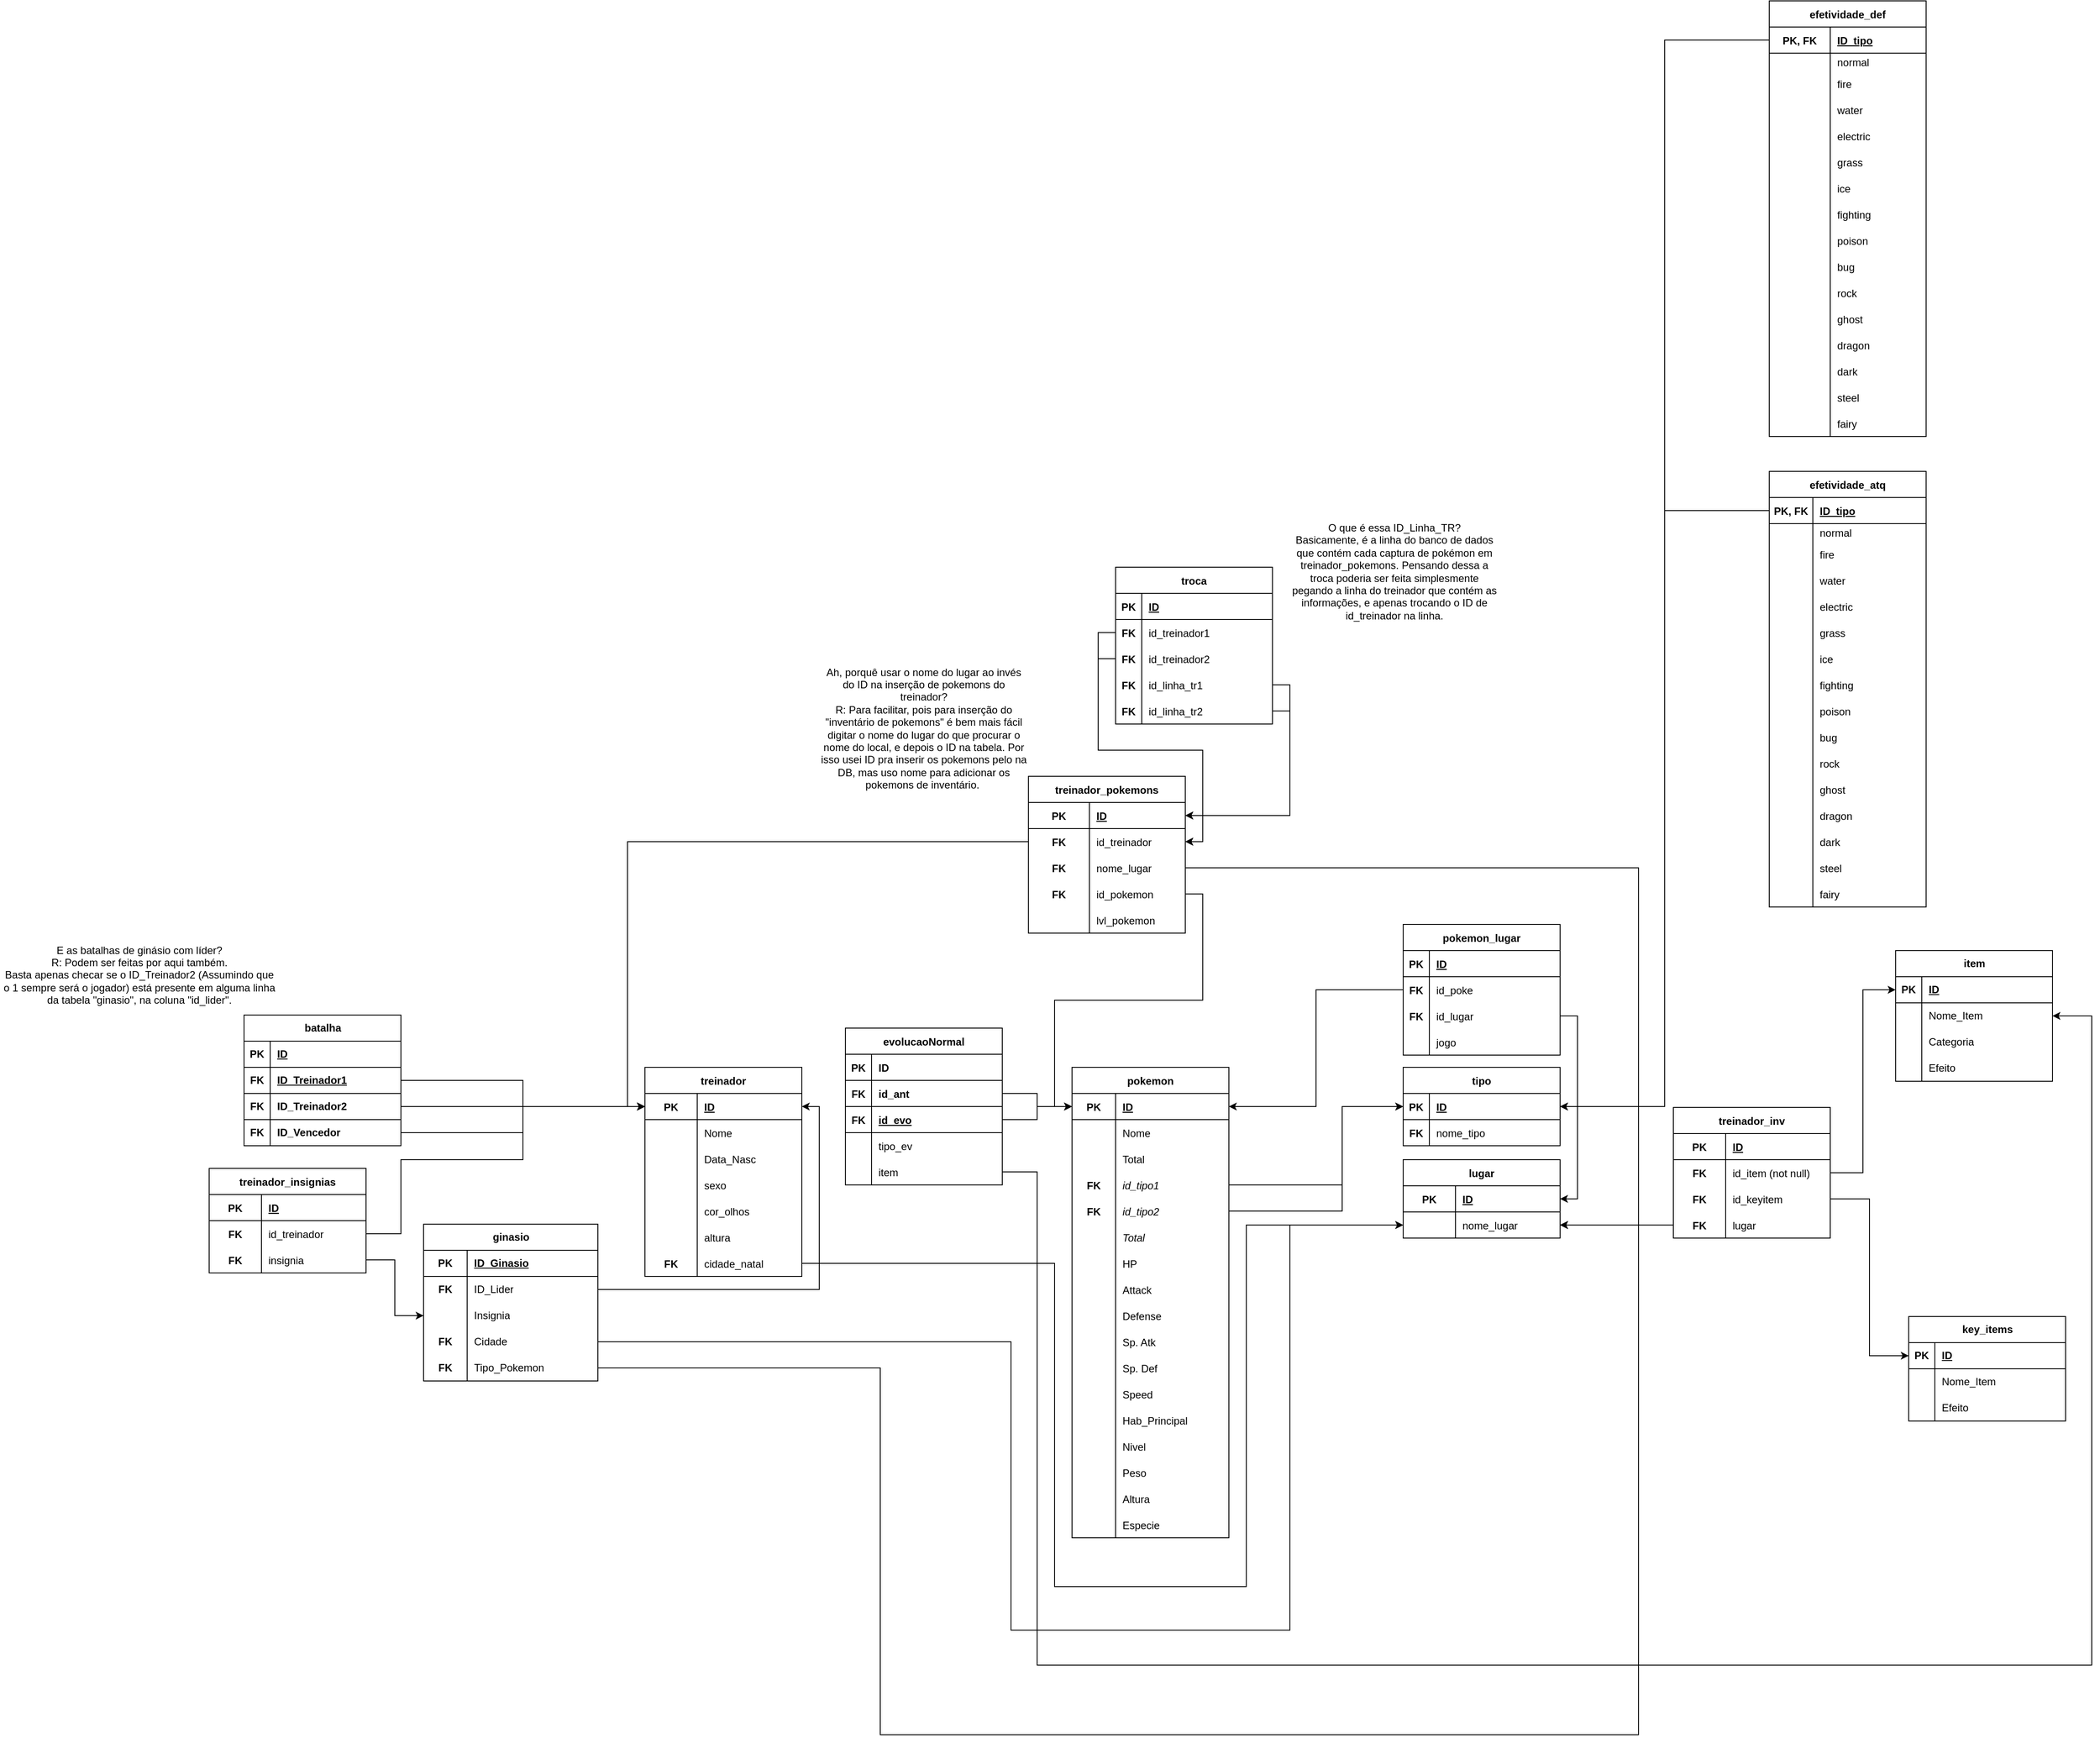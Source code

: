 <mxfile version="20.8.16" type="device"><diagram id="R2lEEEUBdFMjLlhIrx00" name="Page-1"><mxGraphModel dx="2957" dy="1853" grid="1" gridSize="10" guides="1" tooltips="1" connect="1" arrows="1" fold="1" page="1" pageScale="1" pageWidth="850" pageHeight="1100" math="0" shadow="0" extFonts="Permanent Marker^https://fonts.googleapis.com/css?family=Permanent+Marker"><root><mxCell id="0"/><mxCell id="1" parent="0"/><mxCell id="M82Ni2uGocBc9y4PTVpF-1" value="pokemon" style="shape=table;startSize=30;container=1;collapsible=1;childLayout=tableLayout;fixedRows=1;rowLines=0;fontStyle=1;align=center;resizeLast=1;" vertex="1" parent="1"><mxGeometry x="150" y="134" width="180" height="540" as="geometry"/></mxCell><mxCell id="M82Ni2uGocBc9y4PTVpF-2" value="" style="shape=tableRow;horizontal=0;startSize=0;swimlaneHead=0;swimlaneBody=0;fillColor=none;collapsible=0;dropTarget=0;points=[[0,0.5],[1,0.5]];portConstraint=eastwest;top=0;left=0;right=0;bottom=1;" vertex="1" parent="M82Ni2uGocBc9y4PTVpF-1"><mxGeometry y="30" width="180" height="30" as="geometry"/></mxCell><mxCell id="M82Ni2uGocBc9y4PTVpF-3" value="PK" style="shape=partialRectangle;connectable=0;fillColor=none;top=0;left=0;bottom=0;right=0;fontStyle=1;overflow=hidden;" vertex="1" parent="M82Ni2uGocBc9y4PTVpF-2"><mxGeometry width="50" height="30" as="geometry"><mxRectangle width="50" height="30" as="alternateBounds"/></mxGeometry></mxCell><mxCell id="M82Ni2uGocBc9y4PTVpF-4" value="ID" style="shape=partialRectangle;connectable=0;fillColor=none;top=0;left=0;bottom=0;right=0;align=left;spacingLeft=6;fontStyle=5;overflow=hidden;" vertex="1" parent="M82Ni2uGocBc9y4PTVpF-2"><mxGeometry x="50" width="130" height="30" as="geometry"><mxRectangle width="130" height="30" as="alternateBounds"/></mxGeometry></mxCell><mxCell id="M82Ni2uGocBc9y4PTVpF-5" value="" style="shape=tableRow;horizontal=0;startSize=0;swimlaneHead=0;swimlaneBody=0;fillColor=none;collapsible=0;dropTarget=0;points=[[0,0.5],[1,0.5]];portConstraint=eastwest;top=0;left=0;right=0;bottom=0;" vertex="1" parent="M82Ni2uGocBc9y4PTVpF-1"><mxGeometry y="60" width="180" height="30" as="geometry"/></mxCell><mxCell id="M82Ni2uGocBc9y4PTVpF-6" value="" style="shape=partialRectangle;connectable=0;fillColor=none;top=0;left=0;bottom=0;right=0;editable=1;overflow=hidden;" vertex="1" parent="M82Ni2uGocBc9y4PTVpF-5"><mxGeometry width="50" height="30" as="geometry"><mxRectangle width="50" height="30" as="alternateBounds"/></mxGeometry></mxCell><mxCell id="M82Ni2uGocBc9y4PTVpF-7" value="Nome" style="shape=partialRectangle;connectable=0;fillColor=none;top=0;left=0;bottom=0;right=0;align=left;spacingLeft=6;overflow=hidden;" vertex="1" parent="M82Ni2uGocBc9y4PTVpF-5"><mxGeometry x="50" width="130" height="30" as="geometry"><mxRectangle width="130" height="30" as="alternateBounds"/></mxGeometry></mxCell><mxCell id="M82Ni2uGocBc9y4PTVpF-8" value="" style="shape=tableRow;horizontal=0;startSize=0;swimlaneHead=0;swimlaneBody=0;fillColor=none;collapsible=0;dropTarget=0;points=[[0,0.5],[1,0.5]];portConstraint=eastwest;top=0;left=0;right=0;bottom=0;" vertex="1" parent="M82Ni2uGocBc9y4PTVpF-1"><mxGeometry y="90" width="180" height="30" as="geometry"/></mxCell><mxCell id="M82Ni2uGocBc9y4PTVpF-9" value="" style="shape=partialRectangle;connectable=0;fillColor=none;top=0;left=0;bottom=0;right=0;editable=1;overflow=hidden;" vertex="1" parent="M82Ni2uGocBc9y4PTVpF-8"><mxGeometry width="50" height="30" as="geometry"><mxRectangle width="50" height="30" as="alternateBounds"/></mxGeometry></mxCell><mxCell id="M82Ni2uGocBc9y4PTVpF-10" value="Total" style="shape=partialRectangle;connectable=0;fillColor=none;top=0;left=0;bottom=0;right=0;align=left;spacingLeft=6;overflow=hidden;" vertex="1" parent="M82Ni2uGocBc9y4PTVpF-8"><mxGeometry x="50" width="130" height="30" as="geometry"><mxRectangle width="130" height="30" as="alternateBounds"/></mxGeometry></mxCell><mxCell id="M82Ni2uGocBc9y4PTVpF-11" style="shape=tableRow;horizontal=0;startSize=0;swimlaneHead=0;swimlaneBody=0;fillColor=none;collapsible=0;dropTarget=0;points=[[0,0.5],[1,0.5]];portConstraint=eastwest;top=0;left=0;right=0;bottom=0;" vertex="1" parent="M82Ni2uGocBc9y4PTVpF-1"><mxGeometry y="120" width="180" height="30" as="geometry"/></mxCell><mxCell id="M82Ni2uGocBc9y4PTVpF-12" value="FK" style="shape=partialRectangle;connectable=0;fillColor=none;top=0;left=0;bottom=0;right=0;editable=1;overflow=hidden;fontStyle=1" vertex="1" parent="M82Ni2uGocBc9y4PTVpF-11"><mxGeometry width="50" height="30" as="geometry"><mxRectangle width="50" height="30" as="alternateBounds"/></mxGeometry></mxCell><mxCell id="M82Ni2uGocBc9y4PTVpF-13" value="id_tipo1" style="shape=partialRectangle;connectable=0;fillColor=none;top=0;left=0;bottom=0;right=0;align=left;spacingLeft=6;overflow=hidden;fontStyle=2" vertex="1" parent="M82Ni2uGocBc9y4PTVpF-11"><mxGeometry x="50" width="130" height="30" as="geometry"><mxRectangle width="130" height="30" as="alternateBounds"/></mxGeometry></mxCell><mxCell id="M82Ni2uGocBc9y4PTVpF-14" style="shape=tableRow;horizontal=0;startSize=0;swimlaneHead=0;swimlaneBody=0;fillColor=none;collapsible=0;dropTarget=0;points=[[0,0.5],[1,0.5]];portConstraint=eastwest;top=0;left=0;right=0;bottom=0;" vertex="1" parent="M82Ni2uGocBc9y4PTVpF-1"><mxGeometry y="150" width="180" height="30" as="geometry"/></mxCell><mxCell id="M82Ni2uGocBc9y4PTVpF-15" value="FK" style="shape=partialRectangle;connectable=0;fillColor=none;top=0;left=0;bottom=0;right=0;editable=1;overflow=hidden;fontStyle=1" vertex="1" parent="M82Ni2uGocBc9y4PTVpF-14"><mxGeometry width="50" height="30" as="geometry"><mxRectangle width="50" height="30" as="alternateBounds"/></mxGeometry></mxCell><mxCell id="M82Ni2uGocBc9y4PTVpF-16" value="id_tipo2" style="shape=partialRectangle;connectable=0;fillColor=none;top=0;left=0;bottom=0;right=0;align=left;spacingLeft=6;overflow=hidden;fontStyle=2" vertex="1" parent="M82Ni2uGocBc9y4PTVpF-14"><mxGeometry x="50" width="130" height="30" as="geometry"><mxRectangle width="130" height="30" as="alternateBounds"/></mxGeometry></mxCell><mxCell id="M82Ni2uGocBc9y4PTVpF-83" style="shape=tableRow;horizontal=0;startSize=0;swimlaneHead=0;swimlaneBody=0;fillColor=none;collapsible=0;dropTarget=0;points=[[0,0.5],[1,0.5]];portConstraint=eastwest;top=0;left=0;right=0;bottom=0;" vertex="1" parent="M82Ni2uGocBc9y4PTVpF-1"><mxGeometry y="180" width="180" height="30" as="geometry"/></mxCell><mxCell id="M82Ni2uGocBc9y4PTVpF-84" style="shape=partialRectangle;connectable=0;fillColor=none;top=0;left=0;bottom=0;right=0;editable=1;overflow=hidden;" vertex="1" parent="M82Ni2uGocBc9y4PTVpF-83"><mxGeometry width="50" height="30" as="geometry"><mxRectangle width="50" height="30" as="alternateBounds"/></mxGeometry></mxCell><mxCell id="M82Ni2uGocBc9y4PTVpF-85" value="Total" style="shape=partialRectangle;connectable=0;fillColor=none;top=0;left=0;bottom=0;right=0;align=left;spacingLeft=6;overflow=hidden;fontStyle=2" vertex="1" parent="M82Ni2uGocBc9y4PTVpF-83"><mxGeometry x="50" width="130" height="30" as="geometry"><mxRectangle width="130" height="30" as="alternateBounds"/></mxGeometry></mxCell><mxCell id="M82Ni2uGocBc9y4PTVpF-17" value="" style="shape=tableRow;horizontal=0;startSize=0;swimlaneHead=0;swimlaneBody=0;fillColor=none;collapsible=0;dropTarget=0;points=[[0,0.5],[1,0.5]];portConstraint=eastwest;top=0;left=0;right=0;bottom=0;" vertex="1" parent="M82Ni2uGocBc9y4PTVpF-1"><mxGeometry y="210" width="180" height="30" as="geometry"/></mxCell><mxCell id="M82Ni2uGocBc9y4PTVpF-18" value="" style="shape=partialRectangle;connectable=0;fillColor=none;top=0;left=0;bottom=0;right=0;editable=1;overflow=hidden;" vertex="1" parent="M82Ni2uGocBc9y4PTVpF-17"><mxGeometry width="50" height="30" as="geometry"><mxRectangle width="50" height="30" as="alternateBounds"/></mxGeometry></mxCell><mxCell id="M82Ni2uGocBc9y4PTVpF-19" value="HP" style="shape=partialRectangle;connectable=0;fillColor=none;top=0;left=0;bottom=0;right=0;align=left;spacingLeft=6;overflow=hidden;" vertex="1" parent="M82Ni2uGocBc9y4PTVpF-17"><mxGeometry x="50" width="130" height="30" as="geometry"><mxRectangle width="130" height="30" as="alternateBounds"/></mxGeometry></mxCell><mxCell id="M82Ni2uGocBc9y4PTVpF-20" style="shape=tableRow;horizontal=0;startSize=0;swimlaneHead=0;swimlaneBody=0;fillColor=none;collapsible=0;dropTarget=0;points=[[0,0.5],[1,0.5]];portConstraint=eastwest;top=0;left=0;right=0;bottom=0;" vertex="1" parent="M82Ni2uGocBc9y4PTVpF-1"><mxGeometry y="240" width="180" height="30" as="geometry"/></mxCell><mxCell id="M82Ni2uGocBc9y4PTVpF-21" style="shape=partialRectangle;connectable=0;fillColor=none;top=0;left=0;bottom=0;right=0;editable=1;overflow=hidden;" vertex="1" parent="M82Ni2uGocBc9y4PTVpF-20"><mxGeometry width="50" height="30" as="geometry"><mxRectangle width="50" height="30" as="alternateBounds"/></mxGeometry></mxCell><mxCell id="M82Ni2uGocBc9y4PTVpF-22" value="Attack" style="shape=partialRectangle;connectable=0;fillColor=none;top=0;left=0;bottom=0;right=0;align=left;spacingLeft=6;overflow=hidden;" vertex="1" parent="M82Ni2uGocBc9y4PTVpF-20"><mxGeometry x="50" width="130" height="30" as="geometry"><mxRectangle width="130" height="30" as="alternateBounds"/></mxGeometry></mxCell><mxCell id="M82Ni2uGocBc9y4PTVpF-23" style="shape=tableRow;horizontal=0;startSize=0;swimlaneHead=0;swimlaneBody=0;fillColor=none;collapsible=0;dropTarget=0;points=[[0,0.5],[1,0.5]];portConstraint=eastwest;top=0;left=0;right=0;bottom=0;" vertex="1" parent="M82Ni2uGocBc9y4PTVpF-1"><mxGeometry y="270" width="180" height="30" as="geometry"/></mxCell><mxCell id="M82Ni2uGocBc9y4PTVpF-24" style="shape=partialRectangle;connectable=0;fillColor=none;top=0;left=0;bottom=0;right=0;editable=1;overflow=hidden;" vertex="1" parent="M82Ni2uGocBc9y4PTVpF-23"><mxGeometry width="50" height="30" as="geometry"><mxRectangle width="50" height="30" as="alternateBounds"/></mxGeometry></mxCell><mxCell id="M82Ni2uGocBc9y4PTVpF-25" value="Defense" style="shape=partialRectangle;connectable=0;fillColor=none;top=0;left=0;bottom=0;right=0;align=left;spacingLeft=6;overflow=hidden;" vertex="1" parent="M82Ni2uGocBc9y4PTVpF-23"><mxGeometry x="50" width="130" height="30" as="geometry"><mxRectangle width="130" height="30" as="alternateBounds"/></mxGeometry></mxCell><mxCell id="M82Ni2uGocBc9y4PTVpF-26" style="shape=tableRow;horizontal=0;startSize=0;swimlaneHead=0;swimlaneBody=0;fillColor=none;collapsible=0;dropTarget=0;points=[[0,0.5],[1,0.5]];portConstraint=eastwest;top=0;left=0;right=0;bottom=0;" vertex="1" parent="M82Ni2uGocBc9y4PTVpF-1"><mxGeometry y="300" width="180" height="30" as="geometry"/></mxCell><mxCell id="M82Ni2uGocBc9y4PTVpF-27" style="shape=partialRectangle;connectable=0;fillColor=none;top=0;left=0;bottom=0;right=0;editable=1;overflow=hidden;" vertex="1" parent="M82Ni2uGocBc9y4PTVpF-26"><mxGeometry width="50" height="30" as="geometry"><mxRectangle width="50" height="30" as="alternateBounds"/></mxGeometry></mxCell><mxCell id="M82Ni2uGocBc9y4PTVpF-28" value="Sp. Atk" style="shape=partialRectangle;connectable=0;fillColor=none;top=0;left=0;bottom=0;right=0;align=left;spacingLeft=6;overflow=hidden;" vertex="1" parent="M82Ni2uGocBc9y4PTVpF-26"><mxGeometry x="50" width="130" height="30" as="geometry"><mxRectangle width="130" height="30" as="alternateBounds"/></mxGeometry></mxCell><mxCell id="M82Ni2uGocBc9y4PTVpF-29" style="shape=tableRow;horizontal=0;startSize=0;swimlaneHead=0;swimlaneBody=0;fillColor=none;collapsible=0;dropTarget=0;points=[[0,0.5],[1,0.5]];portConstraint=eastwest;top=0;left=0;right=0;bottom=0;" vertex="1" parent="M82Ni2uGocBc9y4PTVpF-1"><mxGeometry y="330" width="180" height="30" as="geometry"/></mxCell><mxCell id="M82Ni2uGocBc9y4PTVpF-30" style="shape=partialRectangle;connectable=0;fillColor=none;top=0;left=0;bottom=0;right=0;editable=1;overflow=hidden;" vertex="1" parent="M82Ni2uGocBc9y4PTVpF-29"><mxGeometry width="50" height="30" as="geometry"><mxRectangle width="50" height="30" as="alternateBounds"/></mxGeometry></mxCell><mxCell id="M82Ni2uGocBc9y4PTVpF-31" value="Sp. Def " style="shape=partialRectangle;connectable=0;fillColor=none;top=0;left=0;bottom=0;right=0;align=left;spacingLeft=6;overflow=hidden;" vertex="1" parent="M82Ni2uGocBc9y4PTVpF-29"><mxGeometry x="50" width="130" height="30" as="geometry"><mxRectangle width="130" height="30" as="alternateBounds"/></mxGeometry></mxCell><mxCell id="M82Ni2uGocBc9y4PTVpF-32" style="shape=tableRow;horizontal=0;startSize=0;swimlaneHead=0;swimlaneBody=0;fillColor=none;collapsible=0;dropTarget=0;points=[[0,0.5],[1,0.5]];portConstraint=eastwest;top=0;left=0;right=0;bottom=0;" vertex="1" parent="M82Ni2uGocBc9y4PTVpF-1"><mxGeometry y="360" width="180" height="30" as="geometry"/></mxCell><mxCell id="M82Ni2uGocBc9y4PTVpF-33" style="shape=partialRectangle;connectable=0;fillColor=none;top=0;left=0;bottom=0;right=0;editable=1;overflow=hidden;" vertex="1" parent="M82Ni2uGocBc9y4PTVpF-32"><mxGeometry width="50" height="30" as="geometry"><mxRectangle width="50" height="30" as="alternateBounds"/></mxGeometry></mxCell><mxCell id="M82Ni2uGocBc9y4PTVpF-34" value="Speed" style="shape=partialRectangle;connectable=0;fillColor=none;top=0;left=0;bottom=0;right=0;align=left;spacingLeft=6;overflow=hidden;" vertex="1" parent="M82Ni2uGocBc9y4PTVpF-32"><mxGeometry x="50" width="130" height="30" as="geometry"><mxRectangle width="130" height="30" as="alternateBounds"/></mxGeometry></mxCell><mxCell id="M82Ni2uGocBc9y4PTVpF-35" style="shape=tableRow;horizontal=0;startSize=0;swimlaneHead=0;swimlaneBody=0;fillColor=none;collapsible=0;dropTarget=0;points=[[0,0.5],[1,0.5]];portConstraint=eastwest;top=0;left=0;right=0;bottom=0;" vertex="1" parent="M82Ni2uGocBc9y4PTVpF-1"><mxGeometry y="390" width="180" height="30" as="geometry"/></mxCell><mxCell id="M82Ni2uGocBc9y4PTVpF-36" style="shape=partialRectangle;connectable=0;fillColor=none;top=0;left=0;bottom=0;right=0;editable=1;overflow=hidden;" vertex="1" parent="M82Ni2uGocBc9y4PTVpF-35"><mxGeometry width="50" height="30" as="geometry"><mxRectangle width="50" height="30" as="alternateBounds"/></mxGeometry></mxCell><mxCell id="M82Ni2uGocBc9y4PTVpF-37" value="Hab_Principal" style="shape=partialRectangle;connectable=0;fillColor=none;top=0;left=0;bottom=0;right=0;align=left;spacingLeft=6;overflow=hidden;" vertex="1" parent="M82Ni2uGocBc9y4PTVpF-35"><mxGeometry x="50" width="130" height="30" as="geometry"><mxRectangle width="130" height="30" as="alternateBounds"/></mxGeometry></mxCell><mxCell id="M82Ni2uGocBc9y4PTVpF-38" style="shape=tableRow;horizontal=0;startSize=0;swimlaneHead=0;swimlaneBody=0;fillColor=none;collapsible=0;dropTarget=0;points=[[0,0.5],[1,0.5]];portConstraint=eastwest;top=0;left=0;right=0;bottom=0;" vertex="1" parent="M82Ni2uGocBc9y4PTVpF-1"><mxGeometry y="420" width="180" height="30" as="geometry"/></mxCell><mxCell id="M82Ni2uGocBc9y4PTVpF-39" style="shape=partialRectangle;connectable=0;fillColor=none;top=0;left=0;bottom=0;right=0;editable=1;overflow=hidden;" vertex="1" parent="M82Ni2uGocBc9y4PTVpF-38"><mxGeometry width="50" height="30" as="geometry"><mxRectangle width="50" height="30" as="alternateBounds"/></mxGeometry></mxCell><mxCell id="M82Ni2uGocBc9y4PTVpF-40" value="Nivel" style="shape=partialRectangle;connectable=0;fillColor=none;top=0;left=0;bottom=0;right=0;align=left;spacingLeft=6;overflow=hidden;" vertex="1" parent="M82Ni2uGocBc9y4PTVpF-38"><mxGeometry x="50" width="130" height="30" as="geometry"><mxRectangle width="130" height="30" as="alternateBounds"/></mxGeometry></mxCell><mxCell id="M82Ni2uGocBc9y4PTVpF-119" style="shape=tableRow;horizontal=0;startSize=0;swimlaneHead=0;swimlaneBody=0;fillColor=none;collapsible=0;dropTarget=0;points=[[0,0.5],[1,0.5]];portConstraint=eastwest;top=0;left=0;right=0;bottom=0;" vertex="1" parent="M82Ni2uGocBc9y4PTVpF-1"><mxGeometry y="450" width="180" height="30" as="geometry"/></mxCell><mxCell id="M82Ni2uGocBc9y4PTVpF-120" style="shape=partialRectangle;connectable=0;fillColor=none;top=0;left=0;bottom=0;right=0;editable=1;overflow=hidden;" vertex="1" parent="M82Ni2uGocBc9y4PTVpF-119"><mxGeometry width="50" height="30" as="geometry"><mxRectangle width="50" height="30" as="alternateBounds"/></mxGeometry></mxCell><mxCell id="M82Ni2uGocBc9y4PTVpF-121" value="Peso" style="shape=partialRectangle;connectable=0;fillColor=none;top=0;left=0;bottom=0;right=0;align=left;spacingLeft=6;overflow=hidden;" vertex="1" parent="M82Ni2uGocBc9y4PTVpF-119"><mxGeometry x="50" width="130" height="30" as="geometry"><mxRectangle width="130" height="30" as="alternateBounds"/></mxGeometry></mxCell><mxCell id="M82Ni2uGocBc9y4PTVpF-122" style="shape=tableRow;horizontal=0;startSize=0;swimlaneHead=0;swimlaneBody=0;fillColor=none;collapsible=0;dropTarget=0;points=[[0,0.5],[1,0.5]];portConstraint=eastwest;top=0;left=0;right=0;bottom=0;" vertex="1" parent="M82Ni2uGocBc9y4PTVpF-1"><mxGeometry y="480" width="180" height="30" as="geometry"/></mxCell><mxCell id="M82Ni2uGocBc9y4PTVpF-123" style="shape=partialRectangle;connectable=0;fillColor=none;top=0;left=0;bottom=0;right=0;editable=1;overflow=hidden;" vertex="1" parent="M82Ni2uGocBc9y4PTVpF-122"><mxGeometry width="50" height="30" as="geometry"><mxRectangle width="50" height="30" as="alternateBounds"/></mxGeometry></mxCell><mxCell id="M82Ni2uGocBc9y4PTVpF-124" value="Altura" style="shape=partialRectangle;connectable=0;fillColor=none;top=0;left=0;bottom=0;right=0;align=left;spacingLeft=6;overflow=hidden;" vertex="1" parent="M82Ni2uGocBc9y4PTVpF-122"><mxGeometry x="50" width="130" height="30" as="geometry"><mxRectangle width="130" height="30" as="alternateBounds"/></mxGeometry></mxCell><mxCell id="M82Ni2uGocBc9y4PTVpF-150" style="shape=tableRow;horizontal=0;startSize=0;swimlaneHead=0;swimlaneBody=0;fillColor=none;collapsible=0;dropTarget=0;points=[[0,0.5],[1,0.5]];portConstraint=eastwest;top=0;left=0;right=0;bottom=0;" vertex="1" parent="M82Ni2uGocBc9y4PTVpF-1"><mxGeometry y="510" width="180" height="30" as="geometry"/></mxCell><mxCell id="M82Ni2uGocBc9y4PTVpF-151" style="shape=partialRectangle;connectable=0;fillColor=none;top=0;left=0;bottom=0;right=0;editable=1;overflow=hidden;" vertex="1" parent="M82Ni2uGocBc9y4PTVpF-150"><mxGeometry width="50" height="30" as="geometry"><mxRectangle width="50" height="30" as="alternateBounds"/></mxGeometry></mxCell><mxCell id="M82Ni2uGocBc9y4PTVpF-152" value="Especie" style="shape=partialRectangle;connectable=0;fillColor=none;top=0;left=0;bottom=0;right=0;align=left;spacingLeft=6;overflow=hidden;" vertex="1" parent="M82Ni2uGocBc9y4PTVpF-150"><mxGeometry x="50" width="130" height="30" as="geometry"><mxRectangle width="130" height="30" as="alternateBounds"/></mxGeometry></mxCell><mxCell id="M82Ni2uGocBc9y4PTVpF-41" value="tipo" style="shape=table;startSize=30;container=1;collapsible=1;childLayout=tableLayout;fixedRows=1;rowLines=0;fontStyle=1;align=center;resizeLast=1;" vertex="1" parent="1"><mxGeometry x="530" y="134" width="180" height="90" as="geometry"/></mxCell><mxCell id="M82Ni2uGocBc9y4PTVpF-42" value="" style="shape=tableRow;horizontal=0;startSize=0;swimlaneHead=0;swimlaneBody=0;fillColor=none;collapsible=0;dropTarget=0;points=[[0,0.5],[1,0.5]];portConstraint=eastwest;top=0;left=0;right=0;bottom=1;" vertex="1" parent="M82Ni2uGocBc9y4PTVpF-41"><mxGeometry y="30" width="180" height="30" as="geometry"/></mxCell><mxCell id="M82Ni2uGocBc9y4PTVpF-43" value="PK" style="shape=partialRectangle;connectable=0;fillColor=none;top=0;left=0;bottom=0;right=0;fontStyle=1;overflow=hidden;" vertex="1" parent="M82Ni2uGocBc9y4PTVpF-42"><mxGeometry width="30" height="30" as="geometry"><mxRectangle width="30" height="30" as="alternateBounds"/></mxGeometry></mxCell><mxCell id="M82Ni2uGocBc9y4PTVpF-44" value="ID" style="shape=partialRectangle;connectable=0;fillColor=none;top=0;left=0;bottom=0;right=0;align=left;spacingLeft=6;fontStyle=5;overflow=hidden;" vertex="1" parent="M82Ni2uGocBc9y4PTVpF-42"><mxGeometry x="30" width="150" height="30" as="geometry"><mxRectangle width="150" height="30" as="alternateBounds"/></mxGeometry></mxCell><mxCell id="M82Ni2uGocBc9y4PTVpF-45" value="" style="shape=tableRow;horizontal=0;startSize=0;swimlaneHead=0;swimlaneBody=0;fillColor=none;collapsible=0;dropTarget=0;points=[[0,0.5],[1,0.5]];portConstraint=eastwest;top=0;left=0;right=0;bottom=0;" vertex="1" parent="M82Ni2uGocBc9y4PTVpF-41"><mxGeometry y="60" width="180" height="30" as="geometry"/></mxCell><mxCell id="M82Ni2uGocBc9y4PTVpF-46" value="FK" style="shape=partialRectangle;connectable=0;fillColor=none;top=0;left=0;bottom=0;right=0;editable=1;overflow=hidden;fontStyle=1" vertex="1" parent="M82Ni2uGocBc9y4PTVpF-45"><mxGeometry width="30" height="30" as="geometry"><mxRectangle width="30" height="30" as="alternateBounds"/></mxGeometry></mxCell><mxCell id="M82Ni2uGocBc9y4PTVpF-47" value="nome_tipo" style="shape=partialRectangle;connectable=0;fillColor=none;top=0;left=0;bottom=0;right=0;align=left;spacingLeft=6;overflow=hidden;" vertex="1" parent="M82Ni2uGocBc9y4PTVpF-45"><mxGeometry x="30" width="150" height="30" as="geometry"><mxRectangle width="150" height="30" as="alternateBounds"/></mxGeometry></mxCell><mxCell id="M82Ni2uGocBc9y4PTVpF-86" value="lugar" style="shape=table;startSize=30;container=1;collapsible=1;childLayout=tableLayout;fixedRows=1;rowLines=0;fontStyle=1;align=center;resizeLast=1;" vertex="1" parent="1"><mxGeometry x="530" y="240" width="180" height="90" as="geometry"/></mxCell><mxCell id="M82Ni2uGocBc9y4PTVpF-87" value="" style="shape=tableRow;horizontal=0;startSize=0;swimlaneHead=0;swimlaneBody=0;fillColor=none;collapsible=0;dropTarget=0;points=[[0,0.5],[1,0.5]];portConstraint=eastwest;top=0;left=0;right=0;bottom=1;" vertex="1" parent="M82Ni2uGocBc9y4PTVpF-86"><mxGeometry y="30" width="180" height="30" as="geometry"/></mxCell><mxCell id="M82Ni2uGocBc9y4PTVpF-88" value="PK" style="shape=partialRectangle;connectable=0;fillColor=none;top=0;left=0;bottom=0;right=0;fontStyle=1;overflow=hidden;" vertex="1" parent="M82Ni2uGocBc9y4PTVpF-87"><mxGeometry width="60" height="30" as="geometry"><mxRectangle width="60" height="30" as="alternateBounds"/></mxGeometry></mxCell><mxCell id="M82Ni2uGocBc9y4PTVpF-89" value="ID" style="shape=partialRectangle;connectable=0;fillColor=none;top=0;left=0;bottom=0;right=0;align=left;spacingLeft=6;fontStyle=5;overflow=hidden;" vertex="1" parent="M82Ni2uGocBc9y4PTVpF-87"><mxGeometry x="60" width="120" height="30" as="geometry"><mxRectangle width="120" height="30" as="alternateBounds"/></mxGeometry></mxCell><mxCell id="M82Ni2uGocBc9y4PTVpF-90" value="" style="shape=tableRow;horizontal=0;startSize=0;swimlaneHead=0;swimlaneBody=0;fillColor=none;collapsible=0;dropTarget=0;points=[[0,0.5],[1,0.5]];portConstraint=eastwest;top=0;left=0;right=0;bottom=0;" vertex="1" parent="M82Ni2uGocBc9y4PTVpF-86"><mxGeometry y="60" width="180" height="30" as="geometry"/></mxCell><mxCell id="M82Ni2uGocBc9y4PTVpF-91" value="" style="shape=partialRectangle;connectable=0;fillColor=none;top=0;left=0;bottom=0;right=0;editable=1;overflow=hidden;fontStyle=1" vertex="1" parent="M82Ni2uGocBc9y4PTVpF-90"><mxGeometry width="60" height="30" as="geometry"><mxRectangle width="60" height="30" as="alternateBounds"/></mxGeometry></mxCell><mxCell id="M82Ni2uGocBc9y4PTVpF-92" value="nome_lugar" style="shape=partialRectangle;connectable=0;fillColor=none;top=0;left=0;bottom=0;right=0;align=left;spacingLeft=6;overflow=hidden;" vertex="1" parent="M82Ni2uGocBc9y4PTVpF-90"><mxGeometry x="60" width="120" height="30" as="geometry"><mxRectangle width="120" height="30" as="alternateBounds"/></mxGeometry></mxCell><mxCell id="M82Ni2uGocBc9y4PTVpF-93" value="item" style="shape=table;startSize=30;container=1;collapsible=1;childLayout=tableLayout;fixedRows=1;rowLines=0;fontStyle=1;align=center;resizeLast=1;html=1;" vertex="1" parent="1"><mxGeometry x="1095" width="180" height="150" as="geometry"/></mxCell><mxCell id="M82Ni2uGocBc9y4PTVpF-94" value="" style="shape=tableRow;horizontal=0;startSize=0;swimlaneHead=0;swimlaneBody=0;fillColor=none;collapsible=0;dropTarget=0;points=[[0,0.5],[1,0.5]];portConstraint=eastwest;top=0;left=0;right=0;bottom=1;" vertex="1" parent="M82Ni2uGocBc9y4PTVpF-93"><mxGeometry y="30" width="180" height="30" as="geometry"/></mxCell><mxCell id="M82Ni2uGocBc9y4PTVpF-95" value="PK" style="shape=partialRectangle;connectable=0;fillColor=none;top=0;left=0;bottom=0;right=0;fontStyle=1;overflow=hidden;whiteSpace=wrap;html=1;" vertex="1" parent="M82Ni2uGocBc9y4PTVpF-94"><mxGeometry width="30" height="30" as="geometry"><mxRectangle width="30" height="30" as="alternateBounds"/></mxGeometry></mxCell><mxCell id="M82Ni2uGocBc9y4PTVpF-96" value="ID" style="shape=partialRectangle;connectable=0;fillColor=none;top=0;left=0;bottom=0;right=0;align=left;spacingLeft=6;fontStyle=5;overflow=hidden;whiteSpace=wrap;html=1;" vertex="1" parent="M82Ni2uGocBc9y4PTVpF-94"><mxGeometry x="30" width="150" height="30" as="geometry"><mxRectangle width="150" height="30" as="alternateBounds"/></mxGeometry></mxCell><mxCell id="M82Ni2uGocBc9y4PTVpF-97" value="" style="shape=tableRow;horizontal=0;startSize=0;swimlaneHead=0;swimlaneBody=0;fillColor=none;collapsible=0;dropTarget=0;points=[[0,0.5],[1,0.5]];portConstraint=eastwest;top=0;left=0;right=0;bottom=0;" vertex="1" parent="M82Ni2uGocBc9y4PTVpF-93"><mxGeometry y="60" width="180" height="30" as="geometry"/></mxCell><mxCell id="M82Ni2uGocBc9y4PTVpF-98" value="" style="shape=partialRectangle;connectable=0;fillColor=none;top=0;left=0;bottom=0;right=0;editable=1;overflow=hidden;whiteSpace=wrap;html=1;" vertex="1" parent="M82Ni2uGocBc9y4PTVpF-97"><mxGeometry width="30" height="30" as="geometry"><mxRectangle width="30" height="30" as="alternateBounds"/></mxGeometry></mxCell><mxCell id="M82Ni2uGocBc9y4PTVpF-99" value="Nome_Item" style="shape=partialRectangle;connectable=0;fillColor=none;top=0;left=0;bottom=0;right=0;align=left;spacingLeft=6;overflow=hidden;whiteSpace=wrap;html=1;" vertex="1" parent="M82Ni2uGocBc9y4PTVpF-97"><mxGeometry x="30" width="150" height="30" as="geometry"><mxRectangle width="150" height="30" as="alternateBounds"/></mxGeometry></mxCell><mxCell id="M82Ni2uGocBc9y4PTVpF-100" value="" style="shape=tableRow;horizontal=0;startSize=0;swimlaneHead=0;swimlaneBody=0;fillColor=none;collapsible=0;dropTarget=0;points=[[0,0.5],[1,0.5]];portConstraint=eastwest;top=0;left=0;right=0;bottom=0;" vertex="1" parent="M82Ni2uGocBc9y4PTVpF-93"><mxGeometry y="90" width="180" height="30" as="geometry"/></mxCell><mxCell id="M82Ni2uGocBc9y4PTVpF-101" value="" style="shape=partialRectangle;connectable=0;fillColor=none;top=0;left=0;bottom=0;right=0;editable=1;overflow=hidden;whiteSpace=wrap;html=1;" vertex="1" parent="M82Ni2uGocBc9y4PTVpF-100"><mxGeometry width="30" height="30" as="geometry"><mxRectangle width="30" height="30" as="alternateBounds"/></mxGeometry></mxCell><mxCell id="M82Ni2uGocBc9y4PTVpF-102" value="Categoria" style="shape=partialRectangle;connectable=0;fillColor=none;top=0;left=0;bottom=0;right=0;align=left;spacingLeft=6;overflow=hidden;whiteSpace=wrap;html=1;" vertex="1" parent="M82Ni2uGocBc9y4PTVpF-100"><mxGeometry x="30" width="150" height="30" as="geometry"><mxRectangle width="150" height="30" as="alternateBounds"/></mxGeometry></mxCell><mxCell id="M82Ni2uGocBc9y4PTVpF-103" style="shape=tableRow;horizontal=0;startSize=0;swimlaneHead=0;swimlaneBody=0;fillColor=none;collapsible=0;dropTarget=0;points=[[0,0.5],[1,0.5]];portConstraint=eastwest;top=0;left=0;right=0;bottom=0;" vertex="1" parent="M82Ni2uGocBc9y4PTVpF-93"><mxGeometry y="120" width="180" height="30" as="geometry"/></mxCell><mxCell id="M82Ni2uGocBc9y4PTVpF-104" style="shape=partialRectangle;connectable=0;fillColor=none;top=0;left=0;bottom=0;right=0;editable=1;overflow=hidden;whiteSpace=wrap;html=1;" vertex="1" parent="M82Ni2uGocBc9y4PTVpF-103"><mxGeometry width="30" height="30" as="geometry"><mxRectangle width="30" height="30" as="alternateBounds"/></mxGeometry></mxCell><mxCell id="M82Ni2uGocBc9y4PTVpF-105" value="Efeito" style="shape=partialRectangle;connectable=0;fillColor=none;top=0;left=0;bottom=0;right=0;align=left;spacingLeft=6;overflow=hidden;whiteSpace=wrap;html=1;" vertex="1" parent="M82Ni2uGocBc9y4PTVpF-103"><mxGeometry x="30" width="150" height="30" as="geometry"><mxRectangle width="150" height="30" as="alternateBounds"/></mxGeometry></mxCell><mxCell id="M82Ni2uGocBc9y4PTVpF-106" value="key_items" style="shape=table;startSize=30;container=1;collapsible=1;childLayout=tableLayout;fixedRows=1;rowLines=0;fontStyle=1;align=center;resizeLast=1;html=1;" vertex="1" parent="1"><mxGeometry x="1110" y="420" width="180" height="120" as="geometry"/></mxCell><mxCell id="M82Ni2uGocBc9y4PTVpF-107" value="" style="shape=tableRow;horizontal=0;startSize=0;swimlaneHead=0;swimlaneBody=0;fillColor=none;collapsible=0;dropTarget=0;points=[[0,0.5],[1,0.5]];portConstraint=eastwest;top=0;left=0;right=0;bottom=1;" vertex="1" parent="M82Ni2uGocBc9y4PTVpF-106"><mxGeometry y="30" width="180" height="30" as="geometry"/></mxCell><mxCell id="M82Ni2uGocBc9y4PTVpF-108" value="PK" style="shape=partialRectangle;connectable=0;fillColor=none;top=0;left=0;bottom=0;right=0;fontStyle=1;overflow=hidden;whiteSpace=wrap;html=1;" vertex="1" parent="M82Ni2uGocBc9y4PTVpF-107"><mxGeometry width="30" height="30" as="geometry"><mxRectangle width="30" height="30" as="alternateBounds"/></mxGeometry></mxCell><mxCell id="M82Ni2uGocBc9y4PTVpF-109" value="ID" style="shape=partialRectangle;connectable=0;fillColor=none;top=0;left=0;bottom=0;right=0;align=left;spacingLeft=6;fontStyle=5;overflow=hidden;whiteSpace=wrap;html=1;" vertex="1" parent="M82Ni2uGocBc9y4PTVpF-107"><mxGeometry x="30" width="150" height="30" as="geometry"><mxRectangle width="150" height="30" as="alternateBounds"/></mxGeometry></mxCell><mxCell id="M82Ni2uGocBc9y4PTVpF-110" value="" style="shape=tableRow;horizontal=0;startSize=0;swimlaneHead=0;swimlaneBody=0;fillColor=none;collapsible=0;dropTarget=0;points=[[0,0.5],[1,0.5]];portConstraint=eastwest;top=0;left=0;right=0;bottom=0;" vertex="1" parent="M82Ni2uGocBc9y4PTVpF-106"><mxGeometry y="60" width="180" height="30" as="geometry"/></mxCell><mxCell id="M82Ni2uGocBc9y4PTVpF-111" value="" style="shape=partialRectangle;connectable=0;fillColor=none;top=0;left=0;bottom=0;right=0;editable=1;overflow=hidden;whiteSpace=wrap;html=1;" vertex="1" parent="M82Ni2uGocBc9y4PTVpF-110"><mxGeometry width="30" height="30" as="geometry"><mxRectangle width="30" height="30" as="alternateBounds"/></mxGeometry></mxCell><mxCell id="M82Ni2uGocBc9y4PTVpF-112" value="Nome_Item" style="shape=partialRectangle;connectable=0;fillColor=none;top=0;left=0;bottom=0;right=0;align=left;spacingLeft=6;overflow=hidden;whiteSpace=wrap;html=1;" vertex="1" parent="M82Ni2uGocBc9y4PTVpF-110"><mxGeometry x="30" width="150" height="30" as="geometry"><mxRectangle width="150" height="30" as="alternateBounds"/></mxGeometry></mxCell><mxCell id="M82Ni2uGocBc9y4PTVpF-116" style="shape=tableRow;horizontal=0;startSize=0;swimlaneHead=0;swimlaneBody=0;fillColor=none;collapsible=0;dropTarget=0;points=[[0,0.5],[1,0.5]];portConstraint=eastwest;top=0;left=0;right=0;bottom=0;" vertex="1" parent="M82Ni2uGocBc9y4PTVpF-106"><mxGeometry y="90" width="180" height="30" as="geometry"/></mxCell><mxCell id="M82Ni2uGocBc9y4PTVpF-117" style="shape=partialRectangle;connectable=0;fillColor=none;top=0;left=0;bottom=0;right=0;editable=1;overflow=hidden;whiteSpace=wrap;html=1;" vertex="1" parent="M82Ni2uGocBc9y4PTVpF-116"><mxGeometry width="30" height="30" as="geometry"><mxRectangle width="30" height="30" as="alternateBounds"/></mxGeometry></mxCell><mxCell id="M82Ni2uGocBc9y4PTVpF-118" value="Efeito" style="shape=partialRectangle;connectable=0;fillColor=none;top=0;left=0;bottom=0;right=0;align=left;spacingLeft=6;overflow=hidden;whiteSpace=wrap;html=1;" vertex="1" parent="M82Ni2uGocBc9y4PTVpF-116"><mxGeometry x="30" width="150" height="30" as="geometry"><mxRectangle width="150" height="30" as="alternateBounds"/></mxGeometry></mxCell><mxCell id="M82Ni2uGocBc9y4PTVpF-125" value="pokemon_lugar" style="shape=table;startSize=30;container=1;collapsible=1;childLayout=tableLayout;fixedRows=1;rowLines=0;fontStyle=1;align=center;resizeLast=1;" vertex="1" parent="1"><mxGeometry x="530" y="-30" width="180" height="150" as="geometry"/></mxCell><mxCell id="M82Ni2uGocBc9y4PTVpF-126" value="" style="shape=tableRow;horizontal=0;startSize=0;swimlaneHead=0;swimlaneBody=0;fillColor=none;collapsible=0;dropTarget=0;points=[[0,0.5],[1,0.5]];portConstraint=eastwest;top=0;left=0;right=0;bottom=1;" vertex="1" parent="M82Ni2uGocBc9y4PTVpF-125"><mxGeometry y="30" width="180" height="30" as="geometry"/></mxCell><mxCell id="M82Ni2uGocBc9y4PTVpF-127" value="PK" style="shape=partialRectangle;connectable=0;fillColor=none;top=0;left=0;bottom=0;right=0;fontStyle=1;overflow=hidden;" vertex="1" parent="M82Ni2uGocBc9y4PTVpF-126"><mxGeometry width="30" height="30" as="geometry"><mxRectangle width="30" height="30" as="alternateBounds"/></mxGeometry></mxCell><mxCell id="M82Ni2uGocBc9y4PTVpF-128" value="ID" style="shape=partialRectangle;connectable=0;fillColor=none;top=0;left=0;bottom=0;right=0;align=left;spacingLeft=6;fontStyle=5;overflow=hidden;" vertex="1" parent="M82Ni2uGocBc9y4PTVpF-126"><mxGeometry x="30" width="150" height="30" as="geometry"><mxRectangle width="150" height="30" as="alternateBounds"/></mxGeometry></mxCell><mxCell id="M82Ni2uGocBc9y4PTVpF-129" value="" style="shape=tableRow;horizontal=0;startSize=0;swimlaneHead=0;swimlaneBody=0;fillColor=none;collapsible=0;dropTarget=0;points=[[0,0.5],[1,0.5]];portConstraint=eastwest;top=0;left=0;right=0;bottom=0;" vertex="1" parent="M82Ni2uGocBc9y4PTVpF-125"><mxGeometry y="60" width="180" height="30" as="geometry"/></mxCell><mxCell id="M82Ni2uGocBc9y4PTVpF-130" value="FK" style="shape=partialRectangle;connectable=0;fillColor=none;top=0;left=0;bottom=0;right=0;editable=1;overflow=hidden;fontStyle=1" vertex="1" parent="M82Ni2uGocBc9y4PTVpF-129"><mxGeometry width="30" height="30" as="geometry"><mxRectangle width="30" height="30" as="alternateBounds"/></mxGeometry></mxCell><mxCell id="M82Ni2uGocBc9y4PTVpF-131" value="id_poke" style="shape=partialRectangle;connectable=0;fillColor=none;top=0;left=0;bottom=0;right=0;align=left;spacingLeft=6;overflow=hidden;" vertex="1" parent="M82Ni2uGocBc9y4PTVpF-129"><mxGeometry x="30" width="150" height="30" as="geometry"><mxRectangle width="150" height="30" as="alternateBounds"/></mxGeometry></mxCell><mxCell id="M82Ni2uGocBc9y4PTVpF-137" style="shape=tableRow;horizontal=0;startSize=0;swimlaneHead=0;swimlaneBody=0;fillColor=none;collapsible=0;dropTarget=0;points=[[0,0.5],[1,0.5]];portConstraint=eastwest;top=0;left=0;right=0;bottom=0;" vertex="1" parent="M82Ni2uGocBc9y4PTVpF-125"><mxGeometry y="90" width="180" height="30" as="geometry"/></mxCell><mxCell id="M82Ni2uGocBc9y4PTVpF-138" value="FK" style="shape=partialRectangle;connectable=0;fillColor=none;top=0;left=0;bottom=0;right=0;editable=1;overflow=hidden;fontStyle=1" vertex="1" parent="M82Ni2uGocBc9y4PTVpF-137"><mxGeometry width="30" height="30" as="geometry"><mxRectangle width="30" height="30" as="alternateBounds"/></mxGeometry></mxCell><mxCell id="M82Ni2uGocBc9y4PTVpF-139" value="id_lugar" style="shape=partialRectangle;connectable=0;fillColor=none;top=0;left=0;bottom=0;right=0;align=left;spacingLeft=6;overflow=hidden;" vertex="1" parent="M82Ni2uGocBc9y4PTVpF-137"><mxGeometry x="30" width="150" height="30" as="geometry"><mxRectangle width="150" height="30" as="alternateBounds"/></mxGeometry></mxCell><mxCell id="M82Ni2uGocBc9y4PTVpF-140" style="shape=tableRow;horizontal=0;startSize=0;swimlaneHead=0;swimlaneBody=0;fillColor=none;collapsible=0;dropTarget=0;points=[[0,0.5],[1,0.5]];portConstraint=eastwest;top=0;left=0;right=0;bottom=0;" vertex="1" parent="M82Ni2uGocBc9y4PTVpF-125"><mxGeometry y="120" width="180" height="30" as="geometry"/></mxCell><mxCell id="M82Ni2uGocBc9y4PTVpF-141" style="shape=partialRectangle;connectable=0;fillColor=none;top=0;left=0;bottom=0;right=0;editable=1;overflow=hidden;fontStyle=1" vertex="1" parent="M82Ni2uGocBc9y4PTVpF-140"><mxGeometry width="30" height="30" as="geometry"><mxRectangle width="30" height="30" as="alternateBounds"/></mxGeometry></mxCell><mxCell id="M82Ni2uGocBc9y4PTVpF-142" value="jogo" style="shape=partialRectangle;connectable=0;fillColor=none;top=0;left=0;bottom=0;right=0;align=left;spacingLeft=6;overflow=hidden;" vertex="1" parent="M82Ni2uGocBc9y4PTVpF-140"><mxGeometry x="30" width="150" height="30" as="geometry"><mxRectangle width="150" height="30" as="alternateBounds"/></mxGeometry></mxCell><mxCell id="M82Ni2uGocBc9y4PTVpF-146" style="edgeStyle=orthogonalEdgeStyle;rounded=0;orthogonalLoop=1;jettySize=auto;html=1;exitX=0;exitY=0.5;exitDx=0;exitDy=0;" edge="1" parent="1" source="M82Ni2uGocBc9y4PTVpF-129" target="M82Ni2uGocBc9y4PTVpF-2"><mxGeometry relative="1" as="geometry"/></mxCell><mxCell id="M82Ni2uGocBc9y4PTVpF-147" style="edgeStyle=orthogonalEdgeStyle;rounded=0;orthogonalLoop=1;jettySize=auto;html=1;exitX=1;exitY=0.5;exitDx=0;exitDy=0;entryX=1;entryY=0.5;entryDx=0;entryDy=0;" edge="1" parent="1" source="M82Ni2uGocBc9y4PTVpF-137" target="M82Ni2uGocBc9y4PTVpF-87"><mxGeometry relative="1" as="geometry"/></mxCell><mxCell id="M82Ni2uGocBc9y4PTVpF-153" value="treinador" style="shape=table;startSize=30;container=1;collapsible=1;childLayout=tableLayout;fixedRows=1;rowLines=0;fontStyle=1;align=center;resizeLast=1;" vertex="1" parent="1"><mxGeometry x="-340" y="134" width="180" height="240" as="geometry"/></mxCell><mxCell id="M82Ni2uGocBc9y4PTVpF-154" value="" style="shape=tableRow;horizontal=0;startSize=0;swimlaneHead=0;swimlaneBody=0;fillColor=none;collapsible=0;dropTarget=0;points=[[0,0.5],[1,0.5]];portConstraint=eastwest;top=0;left=0;right=0;bottom=1;" vertex="1" parent="M82Ni2uGocBc9y4PTVpF-153"><mxGeometry y="30" width="180" height="30" as="geometry"/></mxCell><mxCell id="M82Ni2uGocBc9y4PTVpF-155" value="PK" style="shape=partialRectangle;connectable=0;fillColor=none;top=0;left=0;bottom=0;right=0;fontStyle=1;overflow=hidden;" vertex="1" parent="M82Ni2uGocBc9y4PTVpF-154"><mxGeometry width="60" height="30" as="geometry"><mxRectangle width="60" height="30" as="alternateBounds"/></mxGeometry></mxCell><mxCell id="M82Ni2uGocBc9y4PTVpF-156" value="ID" style="shape=partialRectangle;connectable=0;fillColor=none;top=0;left=0;bottom=0;right=0;align=left;spacingLeft=6;fontStyle=5;overflow=hidden;" vertex="1" parent="M82Ni2uGocBc9y4PTVpF-154"><mxGeometry x="60" width="120" height="30" as="geometry"><mxRectangle width="120" height="30" as="alternateBounds"/></mxGeometry></mxCell><mxCell id="M82Ni2uGocBc9y4PTVpF-157" value="" style="shape=tableRow;horizontal=0;startSize=0;swimlaneHead=0;swimlaneBody=0;fillColor=none;collapsible=0;dropTarget=0;points=[[0,0.5],[1,0.5]];portConstraint=eastwest;top=0;left=0;right=0;bottom=0;" vertex="1" parent="M82Ni2uGocBc9y4PTVpF-153"><mxGeometry y="60" width="180" height="30" as="geometry"/></mxCell><mxCell id="M82Ni2uGocBc9y4PTVpF-158" value="" style="shape=partialRectangle;connectable=0;fillColor=none;top=0;left=0;bottom=0;right=0;editable=1;overflow=hidden;" vertex="1" parent="M82Ni2uGocBc9y4PTVpF-157"><mxGeometry width="60" height="30" as="geometry"><mxRectangle width="60" height="30" as="alternateBounds"/></mxGeometry></mxCell><mxCell id="M82Ni2uGocBc9y4PTVpF-159" value="Nome    " style="shape=partialRectangle;connectable=0;fillColor=none;top=0;left=0;bottom=0;right=0;align=left;spacingLeft=6;overflow=hidden;" vertex="1" parent="M82Ni2uGocBc9y4PTVpF-157"><mxGeometry x="60" width="120" height="30" as="geometry"><mxRectangle width="120" height="30" as="alternateBounds"/></mxGeometry></mxCell><mxCell id="M82Ni2uGocBc9y4PTVpF-160" value="" style="shape=tableRow;horizontal=0;startSize=0;swimlaneHead=0;swimlaneBody=0;fillColor=none;collapsible=0;dropTarget=0;points=[[0,0.5],[1,0.5]];portConstraint=eastwest;top=0;left=0;right=0;bottom=0;" vertex="1" parent="M82Ni2uGocBc9y4PTVpF-153"><mxGeometry y="90" width="180" height="30" as="geometry"/></mxCell><mxCell id="M82Ni2uGocBc9y4PTVpF-161" value="" style="shape=partialRectangle;connectable=0;fillColor=none;top=0;left=0;bottom=0;right=0;editable=1;overflow=hidden;" vertex="1" parent="M82Ni2uGocBc9y4PTVpF-160"><mxGeometry width="60" height="30" as="geometry"><mxRectangle width="60" height="30" as="alternateBounds"/></mxGeometry></mxCell><mxCell id="M82Ni2uGocBc9y4PTVpF-162" value="Data_Nasc" style="shape=partialRectangle;connectable=0;fillColor=none;top=0;left=0;bottom=0;right=0;align=left;spacingLeft=6;overflow=hidden;" vertex="1" parent="M82Ni2uGocBc9y4PTVpF-160"><mxGeometry x="60" width="120" height="30" as="geometry"><mxRectangle width="120" height="30" as="alternateBounds"/></mxGeometry></mxCell><mxCell id="M82Ni2uGocBc9y4PTVpF-163" value="" style="shape=tableRow;horizontal=0;startSize=0;swimlaneHead=0;swimlaneBody=0;fillColor=none;collapsible=0;dropTarget=0;points=[[0,0.5],[1,0.5]];portConstraint=eastwest;top=0;left=0;right=0;bottom=0;" vertex="1" parent="M82Ni2uGocBc9y4PTVpF-153"><mxGeometry y="120" width="180" height="30" as="geometry"/></mxCell><mxCell id="M82Ni2uGocBc9y4PTVpF-164" value="" style="shape=partialRectangle;connectable=0;fillColor=none;top=0;left=0;bottom=0;right=0;editable=1;overflow=hidden;" vertex="1" parent="M82Ni2uGocBc9y4PTVpF-163"><mxGeometry width="60" height="30" as="geometry"><mxRectangle width="60" height="30" as="alternateBounds"/></mxGeometry></mxCell><mxCell id="M82Ni2uGocBc9y4PTVpF-165" value="sexo" style="shape=partialRectangle;connectable=0;fillColor=none;top=0;left=0;bottom=0;right=0;align=left;spacingLeft=6;overflow=hidden;" vertex="1" parent="M82Ni2uGocBc9y4PTVpF-163"><mxGeometry x="60" width="120" height="30" as="geometry"><mxRectangle width="120" height="30" as="alternateBounds"/></mxGeometry></mxCell><mxCell id="M82Ni2uGocBc9y4PTVpF-166" style="shape=tableRow;horizontal=0;startSize=0;swimlaneHead=0;swimlaneBody=0;fillColor=none;collapsible=0;dropTarget=0;points=[[0,0.5],[1,0.5]];portConstraint=eastwest;top=0;left=0;right=0;bottom=0;" vertex="1" parent="M82Ni2uGocBc9y4PTVpF-153"><mxGeometry y="150" width="180" height="30" as="geometry"/></mxCell><mxCell id="M82Ni2uGocBc9y4PTVpF-167" style="shape=partialRectangle;connectable=0;fillColor=none;top=0;left=0;bottom=0;right=0;editable=1;overflow=hidden;" vertex="1" parent="M82Ni2uGocBc9y4PTVpF-166"><mxGeometry width="60" height="30" as="geometry"><mxRectangle width="60" height="30" as="alternateBounds"/></mxGeometry></mxCell><mxCell id="M82Ni2uGocBc9y4PTVpF-168" value="cor_olhos" style="shape=partialRectangle;connectable=0;fillColor=none;top=0;left=0;bottom=0;right=0;align=left;spacingLeft=6;overflow=hidden;" vertex="1" parent="M82Ni2uGocBc9y4PTVpF-166"><mxGeometry x="60" width="120" height="30" as="geometry"><mxRectangle width="120" height="30" as="alternateBounds"/></mxGeometry></mxCell><mxCell id="M82Ni2uGocBc9y4PTVpF-169" style="shape=tableRow;horizontal=0;startSize=0;swimlaneHead=0;swimlaneBody=0;fillColor=none;collapsible=0;dropTarget=0;points=[[0,0.5],[1,0.5]];portConstraint=eastwest;top=0;left=0;right=0;bottom=0;" vertex="1" parent="M82Ni2uGocBc9y4PTVpF-153"><mxGeometry y="180" width="180" height="30" as="geometry"/></mxCell><mxCell id="M82Ni2uGocBc9y4PTVpF-170" style="shape=partialRectangle;connectable=0;fillColor=none;top=0;left=0;bottom=0;right=0;editable=1;overflow=hidden;" vertex="1" parent="M82Ni2uGocBc9y4PTVpF-169"><mxGeometry width="60" height="30" as="geometry"><mxRectangle width="60" height="30" as="alternateBounds"/></mxGeometry></mxCell><mxCell id="M82Ni2uGocBc9y4PTVpF-171" value="altura" style="shape=partialRectangle;connectable=0;fillColor=none;top=0;left=0;bottom=0;right=0;align=left;spacingLeft=6;overflow=hidden;" vertex="1" parent="M82Ni2uGocBc9y4PTVpF-169"><mxGeometry x="60" width="120" height="30" as="geometry"><mxRectangle width="120" height="30" as="alternateBounds"/></mxGeometry></mxCell><mxCell id="M82Ni2uGocBc9y4PTVpF-172" style="shape=tableRow;horizontal=0;startSize=0;swimlaneHead=0;swimlaneBody=0;fillColor=none;collapsible=0;dropTarget=0;points=[[0,0.5],[1,0.5]];portConstraint=eastwest;top=0;left=0;right=0;bottom=0;" vertex="1" parent="M82Ni2uGocBc9y4PTVpF-153"><mxGeometry y="210" width="180" height="30" as="geometry"/></mxCell><mxCell id="M82Ni2uGocBc9y4PTVpF-173" value="FK" style="shape=partialRectangle;connectable=0;fillColor=none;top=0;left=0;bottom=0;right=0;editable=1;overflow=hidden;fontStyle=1" vertex="1" parent="M82Ni2uGocBc9y4PTVpF-172"><mxGeometry width="60" height="30" as="geometry"><mxRectangle width="60" height="30" as="alternateBounds"/></mxGeometry></mxCell><mxCell id="M82Ni2uGocBc9y4PTVpF-174" value="cidade_natal" style="shape=partialRectangle;connectable=0;fillColor=none;top=0;left=0;bottom=0;right=0;align=left;spacingLeft=6;overflow=hidden;" vertex="1" parent="M82Ni2uGocBc9y4PTVpF-172"><mxGeometry x="60" width="120" height="30" as="geometry"><mxRectangle width="120" height="30" as="alternateBounds"/></mxGeometry></mxCell><mxCell id="M82Ni2uGocBc9y4PTVpF-178" style="edgeStyle=orthogonalEdgeStyle;rounded=0;orthogonalLoop=1;jettySize=auto;html=1;entryX=0;entryY=0.5;entryDx=0;entryDy=0;exitX=1;exitY=0.5;exitDx=0;exitDy=0;" edge="1" parent="1" source="M82Ni2uGocBc9y4PTVpF-172" target="M82Ni2uGocBc9y4PTVpF-90"><mxGeometry relative="1" as="geometry"><mxPoint x="30" y="400" as="sourcePoint"/><Array as="points"><mxPoint x="130" y="359"/><mxPoint x="130" y="730"/><mxPoint x="350" y="730"/><mxPoint x="350" y="315"/></Array></mxGeometry></mxCell><mxCell id="M82Ni2uGocBc9y4PTVpF-179" value="treinador_pokemons" style="shape=table;startSize=30;container=1;collapsible=1;childLayout=tableLayout;fixedRows=1;rowLines=0;fontStyle=1;align=center;resizeLast=1;" vertex="1" parent="1"><mxGeometry x="100" y="-200" width="180" height="180" as="geometry"/></mxCell><mxCell id="M82Ni2uGocBc9y4PTVpF-180" value="" style="shape=tableRow;horizontal=0;startSize=0;swimlaneHead=0;swimlaneBody=0;fillColor=none;collapsible=0;dropTarget=0;points=[[0,0.5],[1,0.5]];portConstraint=eastwest;top=0;left=0;right=0;bottom=1;" vertex="1" parent="M82Ni2uGocBc9y4PTVpF-179"><mxGeometry y="30" width="180" height="30" as="geometry"/></mxCell><mxCell id="M82Ni2uGocBc9y4PTVpF-181" value="PK" style="shape=partialRectangle;connectable=0;fillColor=none;top=0;left=0;bottom=0;right=0;fontStyle=1;overflow=hidden;" vertex="1" parent="M82Ni2uGocBc9y4PTVpF-180"><mxGeometry width="70" height="30" as="geometry"><mxRectangle width="70" height="30" as="alternateBounds"/></mxGeometry></mxCell><mxCell id="M82Ni2uGocBc9y4PTVpF-182" value="ID" style="shape=partialRectangle;connectable=0;fillColor=none;top=0;left=0;bottom=0;right=0;align=left;spacingLeft=6;fontStyle=5;overflow=hidden;" vertex="1" parent="M82Ni2uGocBc9y4PTVpF-180"><mxGeometry x="70" width="110" height="30" as="geometry"><mxRectangle width="110" height="30" as="alternateBounds"/></mxGeometry></mxCell><mxCell id="M82Ni2uGocBc9y4PTVpF-183" value="" style="shape=tableRow;horizontal=0;startSize=0;swimlaneHead=0;swimlaneBody=0;fillColor=none;collapsible=0;dropTarget=0;points=[[0,0.5],[1,0.5]];portConstraint=eastwest;top=0;left=0;right=0;bottom=0;" vertex="1" parent="M82Ni2uGocBc9y4PTVpF-179"><mxGeometry y="60" width="180" height="30" as="geometry"/></mxCell><mxCell id="M82Ni2uGocBc9y4PTVpF-184" value="FK" style="shape=partialRectangle;connectable=0;fillColor=none;top=0;left=0;bottom=0;right=0;editable=1;overflow=hidden;fontStyle=1" vertex="1" parent="M82Ni2uGocBc9y4PTVpF-183"><mxGeometry width="70" height="30" as="geometry"><mxRectangle width="70" height="30" as="alternateBounds"/></mxGeometry></mxCell><mxCell id="M82Ni2uGocBc9y4PTVpF-185" value="id_treinador" style="shape=partialRectangle;connectable=0;fillColor=none;top=0;left=0;bottom=0;right=0;align=left;spacingLeft=6;overflow=hidden;" vertex="1" parent="M82Ni2uGocBc9y4PTVpF-183"><mxGeometry x="70" width="110" height="30" as="geometry"><mxRectangle width="110" height="30" as="alternateBounds"/></mxGeometry></mxCell><mxCell id="M82Ni2uGocBc9y4PTVpF-192" style="shape=tableRow;horizontal=0;startSize=0;swimlaneHead=0;swimlaneBody=0;fillColor=none;collapsible=0;dropTarget=0;points=[[0,0.5],[1,0.5]];portConstraint=eastwest;top=0;left=0;right=0;bottom=0;" vertex="1" parent="M82Ni2uGocBc9y4PTVpF-179"><mxGeometry y="90" width="180" height="30" as="geometry"/></mxCell><mxCell id="M82Ni2uGocBc9y4PTVpF-193" value="FK" style="shape=partialRectangle;connectable=0;fillColor=none;top=0;left=0;bottom=0;right=0;editable=1;overflow=hidden;fontStyle=1" vertex="1" parent="M82Ni2uGocBc9y4PTVpF-192"><mxGeometry width="70" height="30" as="geometry"><mxRectangle width="70" height="30" as="alternateBounds"/></mxGeometry></mxCell><mxCell id="M82Ni2uGocBc9y4PTVpF-194" value="nome_lugar" style="shape=partialRectangle;connectable=0;fillColor=none;top=0;left=0;bottom=0;right=0;align=left;spacingLeft=6;overflow=hidden;" vertex="1" parent="M82Ni2uGocBc9y4PTVpF-192"><mxGeometry x="70" width="110" height="30" as="geometry"><mxRectangle width="110" height="30" as="alternateBounds"/></mxGeometry></mxCell><mxCell id="M82Ni2uGocBc9y4PTVpF-186" value="" style="shape=tableRow;horizontal=0;startSize=0;swimlaneHead=0;swimlaneBody=0;fillColor=none;collapsible=0;dropTarget=0;points=[[0,0.5],[1,0.5]];portConstraint=eastwest;top=0;left=0;right=0;bottom=0;" vertex="1" parent="M82Ni2uGocBc9y4PTVpF-179"><mxGeometry y="120" width="180" height="30" as="geometry"/></mxCell><mxCell id="M82Ni2uGocBc9y4PTVpF-187" value="FK" style="shape=partialRectangle;connectable=0;fillColor=none;top=0;left=0;bottom=0;right=0;editable=1;overflow=hidden;fontStyle=1" vertex="1" parent="M82Ni2uGocBc9y4PTVpF-186"><mxGeometry width="70" height="30" as="geometry"><mxRectangle width="70" height="30" as="alternateBounds"/></mxGeometry></mxCell><mxCell id="M82Ni2uGocBc9y4PTVpF-188" value="id_pokemon" style="shape=partialRectangle;connectable=0;fillColor=none;top=0;left=0;bottom=0;right=0;align=left;spacingLeft=6;overflow=hidden;" vertex="1" parent="M82Ni2uGocBc9y4PTVpF-186"><mxGeometry x="70" width="110" height="30" as="geometry"><mxRectangle width="110" height="30" as="alternateBounds"/></mxGeometry></mxCell><mxCell id="M82Ni2uGocBc9y4PTVpF-189" value="" style="shape=tableRow;horizontal=0;startSize=0;swimlaneHead=0;swimlaneBody=0;fillColor=none;collapsible=0;dropTarget=0;points=[[0,0.5],[1,0.5]];portConstraint=eastwest;top=0;left=0;right=0;bottom=0;" vertex="1" parent="M82Ni2uGocBc9y4PTVpF-179"><mxGeometry y="150" width="180" height="30" as="geometry"/></mxCell><mxCell id="M82Ni2uGocBc9y4PTVpF-190" value="" style="shape=partialRectangle;connectable=0;fillColor=none;top=0;left=0;bottom=0;right=0;editable=1;overflow=hidden;" vertex="1" parent="M82Ni2uGocBc9y4PTVpF-189"><mxGeometry width="70" height="30" as="geometry"><mxRectangle width="70" height="30" as="alternateBounds"/></mxGeometry></mxCell><mxCell id="M82Ni2uGocBc9y4PTVpF-191" value="lvl_pokemon" style="shape=partialRectangle;connectable=0;fillColor=none;top=0;left=0;bottom=0;right=0;align=left;spacingLeft=6;overflow=hidden;" vertex="1" parent="M82Ni2uGocBc9y4PTVpF-189"><mxGeometry x="70" width="110" height="30" as="geometry"><mxRectangle width="110" height="30" as="alternateBounds"/></mxGeometry></mxCell><mxCell id="M82Ni2uGocBc9y4PTVpF-204" style="edgeStyle=orthogonalEdgeStyle;rounded=0;orthogonalLoop=1;jettySize=auto;html=1;exitX=0;exitY=0.5;exitDx=0;exitDy=0;entryX=0;entryY=0.5;entryDx=0;entryDy=0;" edge="1" parent="1" source="M82Ni2uGocBc9y4PTVpF-183" target="M82Ni2uGocBc9y4PTVpF-154"><mxGeometry relative="1" as="geometry"/></mxCell><mxCell id="M82Ni2uGocBc9y4PTVpF-205" style="edgeStyle=orthogonalEdgeStyle;rounded=0;orthogonalLoop=1;jettySize=auto;html=1;exitX=1;exitY=0.5;exitDx=0;exitDy=0;entryX=0;entryY=0.5;entryDx=0;entryDy=0;" edge="1" parent="1" source="M82Ni2uGocBc9y4PTVpF-186" target="M82Ni2uGocBc9y4PTVpF-2"><mxGeometry relative="1" as="geometry"/></mxCell><mxCell id="M82Ni2uGocBc9y4PTVpF-208" value="Ah, porquê usar o nome do lugar ao invés&lt;br&gt;do ID na inserção de pokemons do treinador?&lt;br&gt;R: Para facilitar, pois para inserção do &quot;inventário de pokemons&quot; é bem mais fácil digitar o nome do lugar do que procurar o nome do local, e depois o ID na tabela. Por isso usei ID pra inserir os pokemons pelo na DB, mas uso nome para adicionar os pokemons de inventário.&amp;nbsp;" style="text;html=1;strokeColor=none;fillColor=none;align=center;verticalAlign=middle;whiteSpace=wrap;rounded=0;" vertex="1" parent="1"><mxGeometry x="-140" y="-350" width="240" height="190" as="geometry"/></mxCell><mxCell id="M82Ni2uGocBc9y4PTVpF-210" style="edgeStyle=orthogonalEdgeStyle;rounded=0;orthogonalLoop=1;jettySize=auto;html=1;exitX=1;exitY=0.5;exitDx=0;exitDy=0;entryX=1;entryY=0.5;entryDx=0;entryDy=0;" edge="1" parent="1" source="M82Ni2uGocBc9y4PTVpF-192" target="M82Ni2uGocBc9y4PTVpF-90"><mxGeometry relative="1" as="geometry"><Array as="points"><mxPoint x="800" y="-95"/><mxPoint x="800" y="315"/></Array></mxGeometry></mxCell><mxCell id="M82Ni2uGocBc9y4PTVpF-211" value="troca" style="shape=table;startSize=30;container=1;collapsible=1;childLayout=tableLayout;fixedRows=1;rowLines=0;fontStyle=1;align=center;resizeLast=1;" vertex="1" parent="1"><mxGeometry x="200" y="-440" width="180" height="180" as="geometry"/></mxCell><mxCell id="M82Ni2uGocBc9y4PTVpF-212" value="" style="shape=tableRow;horizontal=0;startSize=0;swimlaneHead=0;swimlaneBody=0;fillColor=none;collapsible=0;dropTarget=0;points=[[0,0.5],[1,0.5]];portConstraint=eastwest;top=0;left=0;right=0;bottom=1;" vertex="1" parent="M82Ni2uGocBc9y4PTVpF-211"><mxGeometry y="30" width="180" height="30" as="geometry"/></mxCell><mxCell id="M82Ni2uGocBc9y4PTVpF-213" value="PK" style="shape=partialRectangle;connectable=0;fillColor=none;top=0;left=0;bottom=0;right=0;fontStyle=1;overflow=hidden;" vertex="1" parent="M82Ni2uGocBc9y4PTVpF-212"><mxGeometry width="30" height="30" as="geometry"><mxRectangle width="30" height="30" as="alternateBounds"/></mxGeometry></mxCell><mxCell id="M82Ni2uGocBc9y4PTVpF-214" value="ID" style="shape=partialRectangle;connectable=0;fillColor=none;top=0;left=0;bottom=0;right=0;align=left;spacingLeft=6;fontStyle=5;overflow=hidden;" vertex="1" parent="M82Ni2uGocBc9y4PTVpF-212"><mxGeometry x="30" width="150" height="30" as="geometry"><mxRectangle width="150" height="30" as="alternateBounds"/></mxGeometry></mxCell><mxCell id="M82Ni2uGocBc9y4PTVpF-215" value="" style="shape=tableRow;horizontal=0;startSize=0;swimlaneHead=0;swimlaneBody=0;fillColor=none;collapsible=0;dropTarget=0;points=[[0,0.5],[1,0.5]];portConstraint=eastwest;top=0;left=0;right=0;bottom=0;" vertex="1" parent="M82Ni2uGocBc9y4PTVpF-211"><mxGeometry y="60" width="180" height="30" as="geometry"/></mxCell><mxCell id="M82Ni2uGocBc9y4PTVpF-216" value="FK" style="shape=partialRectangle;connectable=0;fillColor=none;top=0;left=0;bottom=0;right=0;editable=1;overflow=hidden;fontStyle=1" vertex="1" parent="M82Ni2uGocBc9y4PTVpF-215"><mxGeometry width="30" height="30" as="geometry"><mxRectangle width="30" height="30" as="alternateBounds"/></mxGeometry></mxCell><mxCell id="M82Ni2uGocBc9y4PTVpF-217" value="id_treinador1" style="shape=partialRectangle;connectable=0;fillColor=none;top=0;left=0;bottom=0;right=0;align=left;spacingLeft=6;overflow=hidden;" vertex="1" parent="M82Ni2uGocBc9y4PTVpF-215"><mxGeometry x="30" width="150" height="30" as="geometry"><mxRectangle width="150" height="30" as="alternateBounds"/></mxGeometry></mxCell><mxCell id="M82Ni2uGocBc9y4PTVpF-218" style="shape=tableRow;horizontal=0;startSize=0;swimlaneHead=0;swimlaneBody=0;fillColor=none;collapsible=0;dropTarget=0;points=[[0,0.5],[1,0.5]];portConstraint=eastwest;top=0;left=0;right=0;bottom=0;" vertex="1" parent="M82Ni2uGocBc9y4PTVpF-211"><mxGeometry y="90" width="180" height="30" as="geometry"/></mxCell><mxCell id="M82Ni2uGocBc9y4PTVpF-219" value="FK" style="shape=partialRectangle;connectable=0;fillColor=none;top=0;left=0;bottom=0;right=0;editable=1;overflow=hidden;fontStyle=1" vertex="1" parent="M82Ni2uGocBc9y4PTVpF-218"><mxGeometry width="30" height="30" as="geometry"><mxRectangle width="30" height="30" as="alternateBounds"/></mxGeometry></mxCell><mxCell id="M82Ni2uGocBc9y4PTVpF-220" value="id_treinador2" style="shape=partialRectangle;connectable=0;fillColor=none;top=0;left=0;bottom=0;right=0;align=left;spacingLeft=6;overflow=hidden;" vertex="1" parent="M82Ni2uGocBc9y4PTVpF-218"><mxGeometry x="30" width="150" height="30" as="geometry"><mxRectangle width="150" height="30" as="alternateBounds"/></mxGeometry></mxCell><mxCell id="M82Ni2uGocBc9y4PTVpF-221" value="" style="shape=tableRow;horizontal=0;startSize=0;swimlaneHead=0;swimlaneBody=0;fillColor=none;collapsible=0;dropTarget=0;points=[[0,0.5],[1,0.5]];portConstraint=eastwest;top=0;left=0;right=0;bottom=0;" vertex="1" parent="M82Ni2uGocBc9y4PTVpF-211"><mxGeometry y="120" width="180" height="30" as="geometry"/></mxCell><mxCell id="M82Ni2uGocBc9y4PTVpF-222" value="FK" style="shape=partialRectangle;connectable=0;fillColor=none;top=0;left=0;bottom=0;right=0;editable=1;overflow=hidden;fontStyle=1" vertex="1" parent="M82Ni2uGocBc9y4PTVpF-221"><mxGeometry width="30" height="30" as="geometry"><mxRectangle width="30" height="30" as="alternateBounds"/></mxGeometry></mxCell><mxCell id="M82Ni2uGocBc9y4PTVpF-223" value="id_linha_tr1" style="shape=partialRectangle;connectable=0;fillColor=none;top=0;left=0;bottom=0;right=0;align=left;spacingLeft=6;overflow=hidden;" vertex="1" parent="M82Ni2uGocBc9y4PTVpF-221"><mxGeometry x="30" width="150" height="30" as="geometry"><mxRectangle width="150" height="30" as="alternateBounds"/></mxGeometry></mxCell><mxCell id="M82Ni2uGocBc9y4PTVpF-224" value="" style="shape=tableRow;horizontal=0;startSize=0;swimlaneHead=0;swimlaneBody=0;fillColor=none;collapsible=0;dropTarget=0;points=[[0,0.5],[1,0.5]];portConstraint=eastwest;top=0;left=0;right=0;bottom=0;" vertex="1" parent="M82Ni2uGocBc9y4PTVpF-211"><mxGeometry y="150" width="180" height="30" as="geometry"/></mxCell><mxCell id="M82Ni2uGocBc9y4PTVpF-225" value="FK" style="shape=partialRectangle;connectable=0;fillColor=none;top=0;left=0;bottom=0;right=0;editable=1;overflow=hidden;fontStyle=1" vertex="1" parent="M82Ni2uGocBc9y4PTVpF-224"><mxGeometry width="30" height="30" as="geometry"><mxRectangle width="30" height="30" as="alternateBounds"/></mxGeometry></mxCell><mxCell id="M82Ni2uGocBc9y4PTVpF-226" value="id_linha_tr2" style="shape=partialRectangle;connectable=0;fillColor=none;top=0;left=0;bottom=0;right=0;align=left;spacingLeft=6;overflow=hidden;" vertex="1" parent="M82Ni2uGocBc9y4PTVpF-224"><mxGeometry x="30" width="150" height="30" as="geometry"><mxRectangle width="150" height="30" as="alternateBounds"/></mxGeometry></mxCell><mxCell id="M82Ni2uGocBc9y4PTVpF-227" style="edgeStyle=orthogonalEdgeStyle;rounded=0;orthogonalLoop=1;jettySize=auto;html=1;exitX=0;exitY=0.5;exitDx=0;exitDy=0;entryX=1;entryY=0.5;entryDx=0;entryDy=0;" edge="1" parent="1" source="M82Ni2uGocBc9y4PTVpF-215" target="M82Ni2uGocBc9y4PTVpF-183"><mxGeometry relative="1" as="geometry"><Array as="points"><mxPoint x="180" y="-365"/><mxPoint x="180" y="-230"/><mxPoint x="300" y="-230"/><mxPoint x="300" y="-125"/></Array></mxGeometry></mxCell><mxCell id="M82Ni2uGocBc9y4PTVpF-231" style="edgeStyle=orthogonalEdgeStyle;rounded=0;orthogonalLoop=1;jettySize=auto;html=1;exitX=0;exitY=0.5;exitDx=0;exitDy=0;entryX=1;entryY=0.5;entryDx=0;entryDy=0;" edge="1" parent="1" source="M82Ni2uGocBc9y4PTVpF-218" target="M82Ni2uGocBc9y4PTVpF-183"><mxGeometry relative="1" as="geometry"/></mxCell><mxCell id="M82Ni2uGocBc9y4PTVpF-232" value="O que é essa ID_Linha_TR?&lt;br&gt;Basicamente, é a linha do banco de dados&lt;br&gt;que contém cada captura de pokémon em treinador_pokemons. Pensando dessa a troca poderia ser feita simplesmente pegando a linha do treinador que contém as informações, e apenas trocando o ID de id_treinador na linha." style="text;html=1;strokeColor=none;fillColor=none;align=center;verticalAlign=middle;whiteSpace=wrap;rounded=0;" vertex="1" parent="1"><mxGeometry x="400" y="-530" width="240" height="190" as="geometry"/></mxCell><mxCell id="M82Ni2uGocBc9y4PTVpF-235" style="edgeStyle=orthogonalEdgeStyle;rounded=0;orthogonalLoop=1;jettySize=auto;html=1;exitX=1;exitY=0.5;exitDx=0;exitDy=0;" edge="1" parent="1" source="M82Ni2uGocBc9y4PTVpF-224" target="M82Ni2uGocBc9y4PTVpF-180"><mxGeometry relative="1" as="geometry"/></mxCell><mxCell id="M82Ni2uGocBc9y4PTVpF-236" style="edgeStyle=orthogonalEdgeStyle;rounded=0;orthogonalLoop=1;jettySize=auto;html=1;exitX=1;exitY=0.5;exitDx=0;exitDy=0;entryX=1;entryY=0.5;entryDx=0;entryDy=0;" edge="1" parent="1" source="M82Ni2uGocBc9y4PTVpF-221" target="M82Ni2uGocBc9y4PTVpF-180"><mxGeometry relative="1" as="geometry"/></mxCell><mxCell id="M82Ni2uGocBc9y4PTVpF-237" value="batalha" style="shape=table;startSize=30;container=1;collapsible=1;childLayout=tableLayout;fixedRows=1;rowLines=0;fontStyle=1;align=center;resizeLast=1;html=1;" vertex="1" parent="1"><mxGeometry x="-800" y="74" width="180" height="150" as="geometry"/></mxCell><mxCell id="M82Ni2uGocBc9y4PTVpF-254" style="shape=tableRow;horizontal=0;startSize=0;swimlaneHead=0;swimlaneBody=0;fillColor=none;collapsible=0;dropTarget=0;points=[[0,0.5],[1,0.5]];portConstraint=eastwest;top=0;left=0;right=0;bottom=1;" vertex="1" parent="M82Ni2uGocBc9y4PTVpF-237"><mxGeometry y="30" width="180" height="30" as="geometry"/></mxCell><mxCell id="M82Ni2uGocBc9y4PTVpF-255" value="PK" style="shape=partialRectangle;connectable=0;fillColor=none;top=0;left=0;bottom=0;right=0;fontStyle=1;overflow=hidden;whiteSpace=wrap;html=1;" vertex="1" parent="M82Ni2uGocBc9y4PTVpF-254"><mxGeometry width="30" height="30" as="geometry"><mxRectangle width="30" height="30" as="alternateBounds"/></mxGeometry></mxCell><mxCell id="M82Ni2uGocBc9y4PTVpF-256" value="ID" style="shape=partialRectangle;connectable=0;fillColor=none;top=0;left=0;bottom=0;right=0;align=left;spacingLeft=6;fontStyle=5;overflow=hidden;whiteSpace=wrap;html=1;" vertex="1" parent="M82Ni2uGocBc9y4PTVpF-254"><mxGeometry x="30" width="150" height="30" as="geometry"><mxRectangle width="150" height="30" as="alternateBounds"/></mxGeometry></mxCell><mxCell id="M82Ni2uGocBc9y4PTVpF-238" value="" style="shape=tableRow;horizontal=0;startSize=0;swimlaneHead=0;swimlaneBody=0;fillColor=none;collapsible=0;dropTarget=0;points=[[0,0.5],[1,0.5]];portConstraint=eastwest;top=0;left=0;right=0;bottom=1;" vertex="1" parent="M82Ni2uGocBc9y4PTVpF-237"><mxGeometry y="60" width="180" height="30" as="geometry"/></mxCell><mxCell id="M82Ni2uGocBc9y4PTVpF-239" value="FK" style="shape=partialRectangle;connectable=0;fillColor=none;top=0;left=0;bottom=0;right=0;fontStyle=1;overflow=hidden;whiteSpace=wrap;html=1;" vertex="1" parent="M82Ni2uGocBc9y4PTVpF-238"><mxGeometry width="30" height="30" as="geometry"><mxRectangle width="30" height="30" as="alternateBounds"/></mxGeometry></mxCell><mxCell id="M82Ni2uGocBc9y4PTVpF-240" value="ID_Treinador1" style="shape=partialRectangle;connectable=0;fillColor=none;top=0;left=0;bottom=0;right=0;align=left;spacingLeft=6;fontStyle=5;overflow=hidden;whiteSpace=wrap;html=1;" vertex="1" parent="M82Ni2uGocBc9y4PTVpF-238"><mxGeometry x="30" width="150" height="30" as="geometry"><mxRectangle width="150" height="30" as="alternateBounds"/></mxGeometry></mxCell><mxCell id="M82Ni2uGocBc9y4PTVpF-241" value="" style="shape=tableRow;horizontal=0;startSize=0;swimlaneHead=0;swimlaneBody=0;fillColor=none;collapsible=0;dropTarget=0;points=[[0,0.5],[1,0.5]];portConstraint=eastwest;top=1;left=0;right=0;bottom=1;" vertex="1" parent="M82Ni2uGocBc9y4PTVpF-237"><mxGeometry y="90" width="180" height="30" as="geometry"/></mxCell><mxCell id="M82Ni2uGocBc9y4PTVpF-242" value="&lt;b&gt;FK&lt;/b&gt;" style="shape=partialRectangle;connectable=0;fillColor=none;top=0;left=0;bottom=0;right=0;editable=1;overflow=hidden;whiteSpace=wrap;html=1;" vertex="1" parent="M82Ni2uGocBc9y4PTVpF-241"><mxGeometry width="30" height="30" as="geometry"><mxRectangle width="30" height="30" as="alternateBounds"/></mxGeometry></mxCell><mxCell id="M82Ni2uGocBc9y4PTVpF-243" value="&lt;b&gt;ID_Treinador2&lt;/b&gt;" style="shape=partialRectangle;connectable=0;fillColor=none;top=0;left=0;bottom=0;right=0;align=left;spacingLeft=6;overflow=hidden;whiteSpace=wrap;html=1;" vertex="1" parent="M82Ni2uGocBc9y4PTVpF-241"><mxGeometry x="30" width="150" height="30" as="geometry"><mxRectangle width="150" height="30" as="alternateBounds"/></mxGeometry></mxCell><mxCell id="M82Ni2uGocBc9y4PTVpF-244" value="" style="shape=tableRow;horizontal=0;startSize=0;swimlaneHead=0;swimlaneBody=0;fillColor=none;collapsible=0;dropTarget=0;points=[[0,0.5],[1,0.5]];portConstraint=eastwest;top=1;left=0;right=0;bottom=1;" vertex="1" parent="M82Ni2uGocBc9y4PTVpF-237"><mxGeometry y="120" width="180" height="30" as="geometry"/></mxCell><mxCell id="M82Ni2uGocBc9y4PTVpF-245" value="&lt;b&gt;FK&lt;/b&gt;" style="shape=partialRectangle;connectable=0;fillColor=none;top=0;left=0;bottom=0;right=0;editable=1;overflow=hidden;whiteSpace=wrap;html=1;" vertex="1" parent="M82Ni2uGocBc9y4PTVpF-244"><mxGeometry width="30" height="30" as="geometry"><mxRectangle width="30" height="30" as="alternateBounds"/></mxGeometry></mxCell><mxCell id="M82Ni2uGocBc9y4PTVpF-246" value="&lt;b&gt;ID_Vencedor&lt;/b&gt;" style="shape=partialRectangle;connectable=0;fillColor=none;top=0;left=0;bottom=0;right=0;align=left;spacingLeft=6;overflow=hidden;whiteSpace=wrap;html=1;" vertex="1" parent="M82Ni2uGocBc9y4PTVpF-244"><mxGeometry x="30" width="150" height="30" as="geometry"><mxRectangle width="150" height="30" as="alternateBounds"/></mxGeometry></mxCell><mxCell id="M82Ni2uGocBc9y4PTVpF-247" style="edgeStyle=orthogonalEdgeStyle;rounded=0;orthogonalLoop=1;jettySize=auto;html=1;entryX=0;entryY=0.5;entryDx=0;entryDy=0;" edge="1" parent="1" source="M82Ni2uGocBc9y4PTVpF-238" target="M82Ni2uGocBc9y4PTVpF-154"><mxGeometry relative="1" as="geometry"/></mxCell><mxCell id="M82Ni2uGocBc9y4PTVpF-248" style="edgeStyle=orthogonalEdgeStyle;rounded=0;orthogonalLoop=1;jettySize=auto;html=1;exitX=1;exitY=0.5;exitDx=0;exitDy=0;entryX=0;entryY=0.5;entryDx=0;entryDy=0;" edge="1" parent="1" source="M82Ni2uGocBc9y4PTVpF-241" target="M82Ni2uGocBc9y4PTVpF-154"><mxGeometry relative="1" as="geometry"/></mxCell><mxCell id="M82Ni2uGocBc9y4PTVpF-250" style="edgeStyle=orthogonalEdgeStyle;rounded=0;orthogonalLoop=1;jettySize=auto;html=1;exitX=1;exitY=0.5;exitDx=0;exitDy=0;entryX=0;entryY=0.5;entryDx=0;entryDy=0;" edge="1" parent="1" source="M82Ni2uGocBc9y4PTVpF-244" target="M82Ni2uGocBc9y4PTVpF-154"><mxGeometry relative="1" as="geometry"/></mxCell><mxCell id="M82Ni2uGocBc9y4PTVpF-251" style="edgeStyle=orthogonalEdgeStyle;rounded=0;orthogonalLoop=1;jettySize=auto;html=1;exitX=1;exitY=0.5;exitDx=0;exitDy=0;" edge="1" parent="1" source="M82Ni2uGocBc9y4PTVpF-11" target="M82Ni2uGocBc9y4PTVpF-42"><mxGeometry relative="1" as="geometry"><Array as="points"><mxPoint x="460" y="269"/><mxPoint x="460" y="179"/></Array></mxGeometry></mxCell><mxCell id="M82Ni2uGocBc9y4PTVpF-252" style="edgeStyle=orthogonalEdgeStyle;rounded=0;orthogonalLoop=1;jettySize=auto;html=1;exitX=1;exitY=0.5;exitDx=0;exitDy=0;entryX=0;entryY=0.5;entryDx=0;entryDy=0;" edge="1" parent="1" source="M82Ni2uGocBc9y4PTVpF-14" target="M82Ni2uGocBc9y4PTVpF-42"><mxGeometry relative="1" as="geometry"><Array as="points"><mxPoint x="460" y="299"/><mxPoint x="460" y="179"/></Array></mxGeometry></mxCell><mxCell id="M82Ni2uGocBc9y4PTVpF-253" value="E as batalhas de ginásio com líder?&lt;br&gt;R: Podem ser feitas por aqui também.&lt;br&gt;Basta apenas checar se o ID_Treinador2 (Assumindo que o 1 sempre será o jogador) está presente em alguma linha da tabela &quot;ginasio&quot;, na coluna &quot;id_lider&quot;." style="text;html=1;strokeColor=none;fillColor=none;align=center;verticalAlign=middle;whiteSpace=wrap;rounded=0;" vertex="1" parent="1"><mxGeometry x="-1080" y="-10" width="320" height="76" as="geometry"/></mxCell><mxCell id="M82Ni2uGocBc9y4PTVpF-257" value="ginasio" style="shape=table;startSize=30;container=1;collapsible=1;childLayout=tableLayout;fixedRows=1;rowLines=0;fontStyle=1;align=center;resizeLast=1;html=1;" vertex="1" parent="1"><mxGeometry x="-594" y="314" width="200" height="180" as="geometry"/></mxCell><mxCell id="M82Ni2uGocBc9y4PTVpF-258" value="" style="shape=tableRow;horizontal=0;startSize=0;swimlaneHead=0;swimlaneBody=0;fillColor=none;collapsible=0;dropTarget=0;points=[[0,0.5],[1,0.5]];portConstraint=eastwest;top=0;left=0;right=0;bottom=1;" vertex="1" parent="M82Ni2uGocBc9y4PTVpF-257"><mxGeometry y="30" width="200" height="30" as="geometry"/></mxCell><mxCell id="M82Ni2uGocBc9y4PTVpF-259" value="PK" style="shape=partialRectangle;connectable=0;fillColor=none;top=0;left=0;bottom=0;right=0;fontStyle=1;overflow=hidden;whiteSpace=wrap;html=1;" vertex="1" parent="M82Ni2uGocBc9y4PTVpF-258"><mxGeometry width="50" height="30" as="geometry"><mxRectangle width="50" height="30" as="alternateBounds"/></mxGeometry></mxCell><mxCell id="M82Ni2uGocBc9y4PTVpF-260" value="ID_Ginasio" style="shape=partialRectangle;connectable=0;fillColor=none;top=0;left=0;bottom=0;right=0;align=left;spacingLeft=6;fontStyle=5;overflow=hidden;whiteSpace=wrap;html=1;" vertex="1" parent="M82Ni2uGocBc9y4PTVpF-258"><mxGeometry x="50" width="150" height="30" as="geometry"><mxRectangle width="150" height="30" as="alternateBounds"/></mxGeometry></mxCell><mxCell id="M82Ni2uGocBc9y4PTVpF-261" value="" style="shape=tableRow;horizontal=0;startSize=0;swimlaneHead=0;swimlaneBody=0;fillColor=none;collapsible=0;dropTarget=0;points=[[0,0.5],[1,0.5]];portConstraint=eastwest;top=0;left=0;right=0;bottom=0;" vertex="1" parent="M82Ni2uGocBc9y4PTVpF-257"><mxGeometry y="60" width="200" height="30" as="geometry"/></mxCell><mxCell id="M82Ni2uGocBc9y4PTVpF-262" value="&lt;b&gt;FK&lt;/b&gt;" style="shape=partialRectangle;connectable=0;fillColor=none;top=0;left=0;bottom=0;right=0;editable=1;overflow=hidden;whiteSpace=wrap;html=1;" vertex="1" parent="M82Ni2uGocBc9y4PTVpF-261"><mxGeometry width="50" height="30" as="geometry"><mxRectangle width="50" height="30" as="alternateBounds"/></mxGeometry></mxCell><mxCell id="M82Ni2uGocBc9y4PTVpF-263" value="ID_Lider" style="shape=partialRectangle;connectable=0;fillColor=none;top=0;left=0;bottom=0;right=0;align=left;spacingLeft=6;overflow=hidden;whiteSpace=wrap;html=1;" vertex="1" parent="M82Ni2uGocBc9y4PTVpF-261"><mxGeometry x="50" width="150" height="30" as="geometry"><mxRectangle width="150" height="30" as="alternateBounds"/></mxGeometry></mxCell><mxCell id="M82Ni2uGocBc9y4PTVpF-264" value="" style="shape=tableRow;horizontal=0;startSize=0;swimlaneHead=0;swimlaneBody=0;fillColor=none;collapsible=0;dropTarget=0;points=[[0,0.5],[1,0.5]];portConstraint=eastwest;top=0;left=0;right=0;bottom=0;" vertex="1" parent="M82Ni2uGocBc9y4PTVpF-257"><mxGeometry y="90" width="200" height="30" as="geometry"/></mxCell><mxCell id="M82Ni2uGocBc9y4PTVpF-265" value="" style="shape=partialRectangle;connectable=0;fillColor=none;top=0;left=0;bottom=0;right=0;editable=1;overflow=hidden;whiteSpace=wrap;html=1;" vertex="1" parent="M82Ni2uGocBc9y4PTVpF-264"><mxGeometry width="50" height="30" as="geometry"><mxRectangle width="50" height="30" as="alternateBounds"/></mxGeometry></mxCell><mxCell id="M82Ni2uGocBc9y4PTVpF-266" value="Insignia" style="shape=partialRectangle;connectable=0;fillColor=none;top=0;left=0;bottom=0;right=0;align=left;spacingLeft=6;overflow=hidden;whiteSpace=wrap;html=1;" vertex="1" parent="M82Ni2uGocBc9y4PTVpF-264"><mxGeometry x="50" width="150" height="30" as="geometry"><mxRectangle width="150" height="30" as="alternateBounds"/></mxGeometry></mxCell><mxCell id="M82Ni2uGocBc9y4PTVpF-267" value="" style="shape=tableRow;horizontal=0;startSize=0;swimlaneHead=0;swimlaneBody=0;fillColor=none;collapsible=0;dropTarget=0;points=[[0,0.5],[1,0.5]];portConstraint=eastwest;top=0;left=0;right=0;bottom=0;" vertex="1" parent="M82Ni2uGocBc9y4PTVpF-257"><mxGeometry y="120" width="200" height="30" as="geometry"/></mxCell><mxCell id="M82Ni2uGocBc9y4PTVpF-268" value="&lt;b&gt;FK&lt;/b&gt;" style="shape=partialRectangle;connectable=0;fillColor=none;top=0;left=0;bottom=0;right=0;editable=1;overflow=hidden;whiteSpace=wrap;html=1;" vertex="1" parent="M82Ni2uGocBc9y4PTVpF-267"><mxGeometry width="50" height="30" as="geometry"><mxRectangle width="50" height="30" as="alternateBounds"/></mxGeometry></mxCell><mxCell id="M82Ni2uGocBc9y4PTVpF-269" value="Cidade" style="shape=partialRectangle;connectable=0;fillColor=none;top=0;left=0;bottom=0;right=0;align=left;spacingLeft=6;overflow=hidden;whiteSpace=wrap;html=1;" vertex="1" parent="M82Ni2uGocBc9y4PTVpF-267"><mxGeometry x="50" width="150" height="30" as="geometry"><mxRectangle width="150" height="30" as="alternateBounds"/></mxGeometry></mxCell><mxCell id="M82Ni2uGocBc9y4PTVpF-270" style="shape=tableRow;horizontal=0;startSize=0;swimlaneHead=0;swimlaneBody=0;fillColor=none;collapsible=0;dropTarget=0;points=[[0,0.5],[1,0.5]];portConstraint=eastwest;top=0;left=0;right=0;bottom=0;" vertex="1" parent="M82Ni2uGocBc9y4PTVpF-257"><mxGeometry y="150" width="200" height="30" as="geometry"/></mxCell><mxCell id="M82Ni2uGocBc9y4PTVpF-271" value="&lt;b&gt;FK&lt;/b&gt;" style="shape=partialRectangle;connectable=0;fillColor=none;top=0;left=0;bottom=0;right=0;editable=1;overflow=hidden;whiteSpace=wrap;html=1;" vertex="1" parent="M82Ni2uGocBc9y4PTVpF-270"><mxGeometry width="50" height="30" as="geometry"><mxRectangle width="50" height="30" as="alternateBounds"/></mxGeometry></mxCell><mxCell id="M82Ni2uGocBc9y4PTVpF-272" value="Tipo_Pokemon" style="shape=partialRectangle;connectable=0;fillColor=none;top=0;left=0;bottom=0;right=0;align=left;spacingLeft=6;overflow=hidden;whiteSpace=wrap;html=1;" vertex="1" parent="M82Ni2uGocBc9y4PTVpF-270"><mxGeometry x="50" width="150" height="30" as="geometry"><mxRectangle width="150" height="30" as="alternateBounds"/></mxGeometry></mxCell><mxCell id="M82Ni2uGocBc9y4PTVpF-292" style="edgeStyle=orthogonalEdgeStyle;rounded=0;orthogonalLoop=1;jettySize=auto;html=1;" edge="1" parent="1" source="M82Ni2uGocBc9y4PTVpF-267" target="M82Ni2uGocBc9y4PTVpF-90"><mxGeometry relative="1" as="geometry"><mxPoint x="-370" y="450" as="sourcePoint"/><Array as="points"><mxPoint x="80" y="449"/><mxPoint x="80" y="780"/><mxPoint x="400" y="780"/><mxPoint x="400" y="315"/></Array></mxGeometry></mxCell><mxCell id="M82Ni2uGocBc9y4PTVpF-293" style="edgeStyle=orthogonalEdgeStyle;rounded=0;orthogonalLoop=1;jettySize=auto;html=1;entryX=1;entryY=0.5;entryDx=0;entryDy=0;" edge="1" parent="1" source="M82Ni2uGocBc9y4PTVpF-270" target="M82Ni2uGocBc9y4PTVpF-90"><mxGeometry relative="1" as="geometry"><mxPoint x="-40" y="1235" as="targetPoint"/><Array as="points"><mxPoint x="-70" y="479"/><mxPoint x="-70" y="900"/><mxPoint x="800" y="900"/><mxPoint x="800" y="315"/></Array></mxGeometry></mxCell><mxCell id="M82Ni2uGocBc9y4PTVpF-294" value="treinador_insignias" style="shape=table;startSize=30;container=1;collapsible=1;childLayout=tableLayout;fixedRows=1;rowLines=0;fontStyle=1;align=center;resizeLast=1;" vertex="1" parent="1"><mxGeometry x="-840" y="250" width="180" height="120" as="geometry"/></mxCell><mxCell id="M82Ni2uGocBc9y4PTVpF-295" value="" style="shape=tableRow;horizontal=0;startSize=0;swimlaneHead=0;swimlaneBody=0;fillColor=none;collapsible=0;dropTarget=0;points=[[0,0.5],[1,0.5]];portConstraint=eastwest;top=0;left=0;right=0;bottom=1;" vertex="1" parent="M82Ni2uGocBc9y4PTVpF-294"><mxGeometry y="30" width="180" height="30" as="geometry"/></mxCell><mxCell id="M82Ni2uGocBc9y4PTVpF-296" value="PK" style="shape=partialRectangle;connectable=0;fillColor=none;top=0;left=0;bottom=0;right=0;fontStyle=1;overflow=hidden;" vertex="1" parent="M82Ni2uGocBc9y4PTVpF-295"><mxGeometry width="60" height="30" as="geometry"><mxRectangle width="60" height="30" as="alternateBounds"/></mxGeometry></mxCell><mxCell id="M82Ni2uGocBc9y4PTVpF-297" value="ID" style="shape=partialRectangle;connectable=0;fillColor=none;top=0;left=0;bottom=0;right=0;align=left;spacingLeft=6;fontStyle=5;overflow=hidden;" vertex="1" parent="M82Ni2uGocBc9y4PTVpF-295"><mxGeometry x="60" width="120" height="30" as="geometry"><mxRectangle width="120" height="30" as="alternateBounds"/></mxGeometry></mxCell><mxCell id="M82Ni2uGocBc9y4PTVpF-298" value="" style="shape=tableRow;horizontal=0;startSize=0;swimlaneHead=0;swimlaneBody=0;fillColor=none;collapsible=0;dropTarget=0;points=[[0,0.5],[1,0.5]];portConstraint=eastwest;top=0;left=0;right=0;bottom=0;" vertex="1" parent="M82Ni2uGocBc9y4PTVpF-294"><mxGeometry y="60" width="180" height="30" as="geometry"/></mxCell><mxCell id="M82Ni2uGocBc9y4PTVpF-299" value="FK" style="shape=partialRectangle;connectable=0;fillColor=none;top=0;left=0;bottom=0;right=0;editable=1;overflow=hidden;fontStyle=1" vertex="1" parent="M82Ni2uGocBc9y4PTVpF-298"><mxGeometry width="60" height="30" as="geometry"><mxRectangle width="60" height="30" as="alternateBounds"/></mxGeometry></mxCell><mxCell id="M82Ni2uGocBc9y4PTVpF-300" value="id_treinador" style="shape=partialRectangle;connectable=0;fillColor=none;top=0;left=0;bottom=0;right=0;align=left;spacingLeft=6;overflow=hidden;" vertex="1" parent="M82Ni2uGocBc9y4PTVpF-298"><mxGeometry x="60" width="120" height="30" as="geometry"><mxRectangle width="120" height="30" as="alternateBounds"/></mxGeometry></mxCell><mxCell id="M82Ni2uGocBc9y4PTVpF-301" value="" style="shape=tableRow;horizontal=0;startSize=0;swimlaneHead=0;swimlaneBody=0;fillColor=none;collapsible=0;dropTarget=0;points=[[0,0.5],[1,0.5]];portConstraint=eastwest;top=0;left=0;right=0;bottom=0;" vertex="1" parent="M82Ni2uGocBc9y4PTVpF-294"><mxGeometry y="90" width="180" height="30" as="geometry"/></mxCell><mxCell id="M82Ni2uGocBc9y4PTVpF-302" value="FK" style="shape=partialRectangle;connectable=0;fillColor=none;top=0;left=0;bottom=0;right=0;editable=1;overflow=hidden;fontStyle=1" vertex="1" parent="M82Ni2uGocBc9y4PTVpF-301"><mxGeometry width="60" height="30" as="geometry"><mxRectangle width="60" height="30" as="alternateBounds"/></mxGeometry></mxCell><mxCell id="M82Ni2uGocBc9y4PTVpF-303" value="insignia" style="shape=partialRectangle;connectable=0;fillColor=none;top=0;left=0;bottom=0;right=0;align=left;spacingLeft=6;overflow=hidden;" vertex="1" parent="M82Ni2uGocBc9y4PTVpF-301"><mxGeometry x="60" width="120" height="30" as="geometry"><mxRectangle width="120" height="30" as="alternateBounds"/></mxGeometry></mxCell><mxCell id="M82Ni2uGocBc9y4PTVpF-317" style="edgeStyle=orthogonalEdgeStyle;rounded=0;orthogonalLoop=1;jettySize=auto;html=1;entryX=1;entryY=0.5;entryDx=0;entryDy=0;" edge="1" parent="1" source="M82Ni2uGocBc9y4PTVpF-261" target="M82Ni2uGocBc9y4PTVpF-154"><mxGeometry relative="1" as="geometry"/></mxCell><mxCell id="M82Ni2uGocBc9y4PTVpF-318" style="edgeStyle=orthogonalEdgeStyle;rounded=0;orthogonalLoop=1;jettySize=auto;html=1;exitX=1;exitY=0.5;exitDx=0;exitDy=0;entryX=0;entryY=0.5;entryDx=0;entryDy=0;" edge="1" parent="1" source="M82Ni2uGocBc9y4PTVpF-298" target="M82Ni2uGocBc9y4PTVpF-154"><mxGeometry relative="1" as="geometry"><Array as="points"><mxPoint x="-620" y="325"/><mxPoint x="-620" y="240"/><mxPoint x="-480" y="240"/><mxPoint x="-480" y="179"/></Array></mxGeometry></mxCell><mxCell id="M82Ni2uGocBc9y4PTVpF-319" style="edgeStyle=orthogonalEdgeStyle;rounded=0;orthogonalLoop=1;jettySize=auto;html=1;exitX=1;exitY=0.5;exitDx=0;exitDy=0;entryX=0;entryY=0.5;entryDx=0;entryDy=0;" edge="1" parent="1" source="M82Ni2uGocBc9y4PTVpF-301" target="M82Ni2uGocBc9y4PTVpF-264"><mxGeometry relative="1" as="geometry"/></mxCell><mxCell id="M82Ni2uGocBc9y4PTVpF-343" value="treinador_inv" style="shape=table;startSize=30;container=1;collapsible=1;childLayout=tableLayout;fixedRows=1;rowLines=0;fontStyle=1;align=center;resizeLast=1;" vertex="1" parent="1"><mxGeometry x="840" y="180" width="180" height="150" as="geometry"/></mxCell><mxCell id="M82Ni2uGocBc9y4PTVpF-344" value="" style="shape=tableRow;horizontal=0;startSize=0;swimlaneHead=0;swimlaneBody=0;fillColor=none;collapsible=0;dropTarget=0;points=[[0,0.5],[1,0.5]];portConstraint=eastwest;top=0;left=0;right=0;bottom=1;" vertex="1" parent="M82Ni2uGocBc9y4PTVpF-343"><mxGeometry y="30" width="180" height="30" as="geometry"/></mxCell><mxCell id="M82Ni2uGocBc9y4PTVpF-345" value="PK" style="shape=partialRectangle;connectable=0;fillColor=none;top=0;left=0;bottom=0;right=0;fontStyle=1;overflow=hidden;" vertex="1" parent="M82Ni2uGocBc9y4PTVpF-344"><mxGeometry width="60" height="30" as="geometry"><mxRectangle width="60" height="30" as="alternateBounds"/></mxGeometry></mxCell><mxCell id="M82Ni2uGocBc9y4PTVpF-346" value="ID" style="shape=partialRectangle;connectable=0;fillColor=none;top=0;left=0;bottom=0;right=0;align=left;spacingLeft=6;fontStyle=5;overflow=hidden;" vertex="1" parent="M82Ni2uGocBc9y4PTVpF-344"><mxGeometry x="60" width="120" height="30" as="geometry"><mxRectangle width="120" height="30" as="alternateBounds"/></mxGeometry></mxCell><mxCell id="M82Ni2uGocBc9y4PTVpF-347" value="" style="shape=tableRow;horizontal=0;startSize=0;swimlaneHead=0;swimlaneBody=0;fillColor=none;collapsible=0;dropTarget=0;points=[[0,0.5],[1,0.5]];portConstraint=eastwest;top=0;left=0;right=0;bottom=0;" vertex="1" parent="M82Ni2uGocBc9y4PTVpF-343"><mxGeometry y="60" width="180" height="30" as="geometry"/></mxCell><mxCell id="M82Ni2uGocBc9y4PTVpF-348" value="FK" style="shape=partialRectangle;connectable=0;fillColor=none;top=0;left=0;bottom=0;right=0;editable=1;overflow=hidden;fontStyle=1" vertex="1" parent="M82Ni2uGocBc9y4PTVpF-347"><mxGeometry width="60" height="30" as="geometry"><mxRectangle width="60" height="30" as="alternateBounds"/></mxGeometry></mxCell><mxCell id="M82Ni2uGocBc9y4PTVpF-349" value="id_item (not null)" style="shape=partialRectangle;connectable=0;fillColor=none;top=0;left=0;bottom=0;right=0;align=left;spacingLeft=6;overflow=hidden;" vertex="1" parent="M82Ni2uGocBc9y4PTVpF-347"><mxGeometry x="60" width="120" height="30" as="geometry"><mxRectangle width="120" height="30" as="alternateBounds"/></mxGeometry></mxCell><mxCell id="M82Ni2uGocBc9y4PTVpF-350" value="" style="shape=tableRow;horizontal=0;startSize=0;swimlaneHead=0;swimlaneBody=0;fillColor=none;collapsible=0;dropTarget=0;points=[[0,0.5],[1,0.5]];portConstraint=eastwest;top=0;left=0;right=0;bottom=0;" vertex="1" parent="M82Ni2uGocBc9y4PTVpF-343"><mxGeometry y="90" width="180" height="30" as="geometry"/></mxCell><mxCell id="M82Ni2uGocBc9y4PTVpF-351" value="FK" style="shape=partialRectangle;connectable=0;fillColor=none;top=0;left=0;bottom=0;right=0;editable=1;overflow=hidden;fontStyle=1" vertex="1" parent="M82Ni2uGocBc9y4PTVpF-350"><mxGeometry width="60" height="30" as="geometry"><mxRectangle width="60" height="30" as="alternateBounds"/></mxGeometry></mxCell><mxCell id="M82Ni2uGocBc9y4PTVpF-352" value="id_keyitem" style="shape=partialRectangle;connectable=0;fillColor=none;top=0;left=0;bottom=0;right=0;align=left;spacingLeft=6;overflow=hidden;" vertex="1" parent="M82Ni2uGocBc9y4PTVpF-350"><mxGeometry x="60" width="120" height="30" as="geometry"><mxRectangle width="120" height="30" as="alternateBounds"/></mxGeometry></mxCell><mxCell id="M82Ni2uGocBc9y4PTVpF-353" style="shape=tableRow;horizontal=0;startSize=0;swimlaneHead=0;swimlaneBody=0;fillColor=none;collapsible=0;dropTarget=0;points=[[0,0.5],[1,0.5]];portConstraint=eastwest;top=0;left=0;right=0;bottom=0;" vertex="1" parent="M82Ni2uGocBc9y4PTVpF-343"><mxGeometry y="120" width="180" height="30" as="geometry"/></mxCell><mxCell id="M82Ni2uGocBc9y4PTVpF-354" value="FK" style="shape=partialRectangle;connectable=0;fillColor=none;top=0;left=0;bottom=0;right=0;editable=1;overflow=hidden;fontStyle=1" vertex="1" parent="M82Ni2uGocBc9y4PTVpF-353"><mxGeometry width="60" height="30" as="geometry"><mxRectangle width="60" height="30" as="alternateBounds"/></mxGeometry></mxCell><mxCell id="M82Ni2uGocBc9y4PTVpF-355" value="lugar" style="shape=partialRectangle;connectable=0;fillColor=none;top=0;left=0;bottom=0;right=0;align=left;spacingLeft=6;overflow=hidden;" vertex="1" parent="M82Ni2uGocBc9y4PTVpF-353"><mxGeometry x="60" width="120" height="30" as="geometry"><mxRectangle width="120" height="30" as="alternateBounds"/></mxGeometry></mxCell><mxCell id="M82Ni2uGocBc9y4PTVpF-356" style="edgeStyle=orthogonalEdgeStyle;rounded=0;orthogonalLoop=1;jettySize=auto;html=1;exitX=0;exitY=0.5;exitDx=0;exitDy=0;entryX=1;entryY=0.5;entryDx=0;entryDy=0;" edge="1" parent="1" source="M82Ni2uGocBc9y4PTVpF-353" target="M82Ni2uGocBc9y4PTVpF-90"><mxGeometry relative="1" as="geometry"/></mxCell><mxCell id="M82Ni2uGocBc9y4PTVpF-357" style="edgeStyle=orthogonalEdgeStyle;rounded=0;orthogonalLoop=1;jettySize=auto;html=1;exitX=1;exitY=0.5;exitDx=0;exitDy=0;entryX=0;entryY=0.5;entryDx=0;entryDy=0;" edge="1" parent="1" source="M82Ni2uGocBc9y4PTVpF-347" target="M82Ni2uGocBc9y4PTVpF-94"><mxGeometry relative="1" as="geometry"/></mxCell><mxCell id="M82Ni2uGocBc9y4PTVpF-358" style="edgeStyle=orthogonalEdgeStyle;rounded=0;orthogonalLoop=1;jettySize=auto;html=1;exitX=1;exitY=0.5;exitDx=0;exitDy=0;entryX=0;entryY=0.5;entryDx=0;entryDy=0;" edge="1" parent="1" source="M82Ni2uGocBc9y4PTVpF-350" target="M82Ni2uGocBc9y4PTVpF-107"><mxGeometry relative="1" as="geometry"/></mxCell><mxCell id="M82Ni2uGocBc9y4PTVpF-359" value="evolucaoNormal" style="shape=table;startSize=30;container=1;collapsible=1;childLayout=tableLayout;fixedRows=1;rowLines=0;fontStyle=1;align=center;resizeLast=1;" vertex="1" parent="1"><mxGeometry x="-110" y="89" width="180" height="180" as="geometry"/></mxCell><mxCell id="M82Ni2uGocBc9y4PTVpF-389" style="shape=tableRow;horizontal=0;startSize=0;swimlaneHead=0;swimlaneBody=0;fillColor=none;collapsible=0;dropTarget=0;points=[[0,0.5],[1,0.5]];portConstraint=eastwest;top=1;left=0;right=0;bottom=1;" vertex="1" parent="M82Ni2uGocBc9y4PTVpF-359"><mxGeometry y="30" width="180" height="30" as="geometry"/></mxCell><mxCell id="M82Ni2uGocBc9y4PTVpF-390" value="PK" style="shape=partialRectangle;connectable=0;fillColor=none;top=0;left=0;bottom=0;right=0;editable=1;overflow=hidden;fontStyle=1" vertex="1" parent="M82Ni2uGocBc9y4PTVpF-389"><mxGeometry width="30" height="30" as="geometry"><mxRectangle width="30" height="30" as="alternateBounds"/></mxGeometry></mxCell><mxCell id="M82Ni2uGocBc9y4PTVpF-391" value="ID" style="shape=partialRectangle;connectable=0;fillColor=none;top=0;left=0;bottom=0;right=0;align=left;spacingLeft=6;overflow=hidden;fontStyle=1" vertex="1" parent="M82Ni2uGocBc9y4PTVpF-389"><mxGeometry x="30" width="150" height="30" as="geometry"><mxRectangle width="150" height="30" as="alternateBounds"/></mxGeometry></mxCell><mxCell id="M82Ni2uGocBc9y4PTVpF-360" style="shape=tableRow;horizontal=0;startSize=0;swimlaneHead=0;swimlaneBody=0;fillColor=none;collapsible=0;dropTarget=0;points=[[0,0.5],[1,0.5]];portConstraint=eastwest;top=1;left=0;right=0;bottom=1;" vertex="1" parent="M82Ni2uGocBc9y4PTVpF-359"><mxGeometry y="60" width="180" height="30" as="geometry"/></mxCell><mxCell id="M82Ni2uGocBc9y4PTVpF-361" value="FK" style="shape=partialRectangle;connectable=0;fillColor=none;top=0;left=0;bottom=0;right=0;editable=1;overflow=hidden;fontStyle=1" vertex="1" parent="M82Ni2uGocBc9y4PTVpF-360"><mxGeometry width="30" height="30" as="geometry"><mxRectangle width="30" height="30" as="alternateBounds"/></mxGeometry></mxCell><mxCell id="M82Ni2uGocBc9y4PTVpF-362" value="id_ant" style="shape=partialRectangle;connectable=0;fillColor=none;top=0;left=0;bottom=0;right=0;align=left;spacingLeft=6;overflow=hidden;fontStyle=1" vertex="1" parent="M82Ni2uGocBc9y4PTVpF-360"><mxGeometry x="30" width="150" height="30" as="geometry"><mxRectangle width="150" height="30" as="alternateBounds"/></mxGeometry></mxCell><mxCell id="M82Ni2uGocBc9y4PTVpF-363" value="" style="shape=tableRow;horizontal=0;startSize=0;swimlaneHead=0;swimlaneBody=0;fillColor=none;collapsible=0;dropTarget=0;points=[[0,0.5],[1,0.5]];portConstraint=eastwest;top=0;left=0;right=0;bottom=0;" vertex="1" parent="M82Ni2uGocBc9y4PTVpF-359"><mxGeometry y="90" width="180" height="30" as="geometry"/></mxCell><mxCell id="M82Ni2uGocBc9y4PTVpF-364" value="FK" style="shape=partialRectangle;connectable=0;fillColor=none;top=1;left=0;bottom=1;right=0;editable=1;overflow=hidden;fontStyle=1" vertex="1" parent="M82Ni2uGocBc9y4PTVpF-363"><mxGeometry width="30" height="30" as="geometry"><mxRectangle width="30" height="30" as="alternateBounds"/></mxGeometry></mxCell><mxCell id="M82Ni2uGocBc9y4PTVpF-365" value="id_evo" style="shape=partialRectangle;connectable=0;fillColor=none;top=1;left=0;bottom=1;right=0;align=left;spacingLeft=6;overflow=hidden;fontStyle=5" vertex="1" parent="M82Ni2uGocBc9y4PTVpF-363"><mxGeometry x="30" width="150" height="30" as="geometry"><mxRectangle width="150" height="30" as="alternateBounds"/></mxGeometry></mxCell><mxCell id="M82Ni2uGocBc9y4PTVpF-366" value="" style="shape=tableRow;horizontal=0;startSize=0;swimlaneHead=0;swimlaneBody=0;fillColor=none;collapsible=0;dropTarget=0;points=[[0,0.5],[1,0.5]];portConstraint=eastwest;top=0;left=0;right=0;bottom=0;" vertex="1" parent="M82Ni2uGocBc9y4PTVpF-359"><mxGeometry y="120" width="180" height="30" as="geometry"/></mxCell><mxCell id="M82Ni2uGocBc9y4PTVpF-367" value="" style="shape=partialRectangle;connectable=0;fillColor=none;top=0;left=0;bottom=0;right=0;editable=1;overflow=hidden;" vertex="1" parent="M82Ni2uGocBc9y4PTVpF-366"><mxGeometry width="30" height="30" as="geometry"><mxRectangle width="30" height="30" as="alternateBounds"/></mxGeometry></mxCell><mxCell id="M82Ni2uGocBc9y4PTVpF-368" value="tipo_ev" style="shape=partialRectangle;connectable=0;fillColor=none;top=0;left=0;bottom=0;right=0;align=left;spacingLeft=6;overflow=hidden;" vertex="1" parent="M82Ni2uGocBc9y4PTVpF-366"><mxGeometry x="30" width="150" height="30" as="geometry"><mxRectangle width="150" height="30" as="alternateBounds"/></mxGeometry></mxCell><mxCell id="M82Ni2uGocBc9y4PTVpF-399" style="shape=tableRow;horizontal=0;startSize=0;swimlaneHead=0;swimlaneBody=0;fillColor=none;collapsible=0;dropTarget=0;points=[[0,0.5],[1,0.5]];portConstraint=eastwest;top=0;left=0;right=0;bottom=0;" vertex="1" parent="M82Ni2uGocBc9y4PTVpF-359"><mxGeometry y="150" width="180" height="30" as="geometry"/></mxCell><mxCell id="M82Ni2uGocBc9y4PTVpF-400" style="shape=partialRectangle;connectable=0;fillColor=none;top=0;left=0;bottom=0;right=0;editable=1;overflow=hidden;" vertex="1" parent="M82Ni2uGocBc9y4PTVpF-399"><mxGeometry width="30" height="30" as="geometry"><mxRectangle width="30" height="30" as="alternateBounds"/></mxGeometry></mxCell><mxCell id="M82Ni2uGocBc9y4PTVpF-401" value="item" style="shape=partialRectangle;connectable=0;fillColor=none;top=0;left=0;bottom=0;right=0;align=left;spacingLeft=6;overflow=hidden;" vertex="1" parent="M82Ni2uGocBc9y4PTVpF-399"><mxGeometry x="30" width="150" height="30" as="geometry"><mxRectangle width="150" height="30" as="alternateBounds"/></mxGeometry></mxCell><mxCell id="M82Ni2uGocBc9y4PTVpF-396" style="edgeStyle=orthogonalEdgeStyle;rounded=0;orthogonalLoop=1;jettySize=auto;html=1;exitX=1;exitY=0.5;exitDx=0;exitDy=0;entryX=0;entryY=0.5;entryDx=0;entryDy=0;" edge="1" parent="1" source="M82Ni2uGocBc9y4PTVpF-360" target="M82Ni2uGocBc9y4PTVpF-2"><mxGeometry relative="1" as="geometry"/></mxCell><mxCell id="M82Ni2uGocBc9y4PTVpF-398" style="edgeStyle=orthogonalEdgeStyle;rounded=0;orthogonalLoop=1;jettySize=auto;html=1;exitX=1;exitY=0.5;exitDx=0;exitDy=0;entryX=0;entryY=0.5;entryDx=0;entryDy=0;" edge="1" parent="1" source="M82Ni2uGocBc9y4PTVpF-363" target="M82Ni2uGocBc9y4PTVpF-2"><mxGeometry relative="1" as="geometry"/></mxCell><mxCell id="M82Ni2uGocBc9y4PTVpF-402" style="edgeStyle=orthogonalEdgeStyle;rounded=0;orthogonalLoop=1;jettySize=auto;html=1;exitX=1;exitY=0.5;exitDx=0;exitDy=0;entryX=1;entryY=0.5;entryDx=0;entryDy=0;" edge="1" parent="1" source="M82Ni2uGocBc9y4PTVpF-399" target="M82Ni2uGocBc9y4PTVpF-97"><mxGeometry relative="1" as="geometry"><Array as="points"><mxPoint x="110" y="254"/><mxPoint x="110" y="820"/><mxPoint x="1320" y="820"/><mxPoint x="1320" y="75"/></Array></mxGeometry></mxCell><mxCell id="M82Ni2uGocBc9y4PTVpF-417" value="efetividade_atq" style="shape=table;startSize=30;container=1;collapsible=1;childLayout=tableLayout;fixedRows=1;rowLines=0;fontStyle=1;align=center;resizeLast=1;" vertex="1" parent="1"><mxGeometry x="950" y="-550" width="180" height="500" as="geometry"/></mxCell><mxCell id="M82Ni2uGocBc9y4PTVpF-418" value="" style="shape=tableRow;horizontal=0;startSize=0;swimlaneHead=0;swimlaneBody=0;fillColor=none;collapsible=0;dropTarget=0;points=[[0,0.5],[1,0.5]];portConstraint=eastwest;top=0;left=0;right=0;bottom=1;" vertex="1" parent="M82Ni2uGocBc9y4PTVpF-417"><mxGeometry y="30" width="180" height="30" as="geometry"/></mxCell><mxCell id="M82Ni2uGocBc9y4PTVpF-419" value="PK, FK" style="shape=partialRectangle;connectable=0;fillColor=none;top=0;left=0;bottom=0;right=0;fontStyle=1;overflow=hidden;" vertex="1" parent="M82Ni2uGocBc9y4PTVpF-418"><mxGeometry width="50" height="30" as="geometry"><mxRectangle width="50" height="30" as="alternateBounds"/></mxGeometry></mxCell><mxCell id="M82Ni2uGocBc9y4PTVpF-420" value="ID_tipo" style="shape=partialRectangle;connectable=0;fillColor=none;top=0;left=0;bottom=0;right=0;align=left;spacingLeft=6;fontStyle=5;overflow=hidden;" vertex="1" parent="M82Ni2uGocBc9y4PTVpF-418"><mxGeometry x="50" width="130" height="30" as="geometry"><mxRectangle width="130" height="30" as="alternateBounds"/></mxGeometry></mxCell><mxCell id="M82Ni2uGocBc9y4PTVpF-421" value="" style="shape=tableRow;horizontal=0;startSize=0;swimlaneHead=0;swimlaneBody=0;fillColor=none;collapsible=0;dropTarget=0;points=[[0,0.5],[1,0.5]];portConstraint=eastwest;top=0;left=0;right=0;bottom=0;" vertex="1" parent="M82Ni2uGocBc9y4PTVpF-417"><mxGeometry y="60" width="180" height="20" as="geometry"/></mxCell><mxCell id="M82Ni2uGocBc9y4PTVpF-422" value="" style="shape=partialRectangle;connectable=0;fillColor=none;top=0;left=0;bottom=0;right=0;editable=1;overflow=hidden;fontStyle=1" vertex="1" parent="M82Ni2uGocBc9y4PTVpF-421"><mxGeometry width="50" height="20" as="geometry"><mxRectangle width="50" height="20" as="alternateBounds"/></mxGeometry></mxCell><mxCell id="M82Ni2uGocBc9y4PTVpF-423" value="normal" style="shape=partialRectangle;connectable=0;fillColor=none;top=0;left=0;bottom=0;right=0;align=left;spacingLeft=6;overflow=hidden;" vertex="1" parent="M82Ni2uGocBc9y4PTVpF-421"><mxGeometry x="50" width="130" height="20" as="geometry"><mxRectangle width="130" height="20" as="alternateBounds"/></mxGeometry></mxCell><mxCell id="M82Ni2uGocBc9y4PTVpF-425" style="shape=tableRow;horizontal=0;startSize=0;swimlaneHead=0;swimlaneBody=0;fillColor=none;collapsible=0;dropTarget=0;points=[[0,0.5],[1,0.5]];portConstraint=eastwest;top=0;left=0;right=0;bottom=0;" vertex="1" parent="M82Ni2uGocBc9y4PTVpF-417"><mxGeometry y="80" width="180" height="30" as="geometry"/></mxCell><mxCell id="M82Ni2uGocBc9y4PTVpF-426" style="shape=partialRectangle;connectable=0;fillColor=none;top=0;left=0;bottom=0;right=0;editable=1;overflow=hidden;fontStyle=1" vertex="1" parent="M82Ni2uGocBc9y4PTVpF-425"><mxGeometry width="50" height="30" as="geometry"><mxRectangle width="50" height="30" as="alternateBounds"/></mxGeometry></mxCell><mxCell id="M82Ni2uGocBc9y4PTVpF-427" value="fire" style="shape=partialRectangle;connectable=0;fillColor=none;top=0;left=0;bottom=0;right=0;align=left;spacingLeft=6;overflow=hidden;" vertex="1" parent="M82Ni2uGocBc9y4PTVpF-425"><mxGeometry x="50" width="130" height="30" as="geometry"><mxRectangle width="130" height="30" as="alternateBounds"/></mxGeometry></mxCell><mxCell id="M82Ni2uGocBc9y4PTVpF-428" style="shape=tableRow;horizontal=0;startSize=0;swimlaneHead=0;swimlaneBody=0;fillColor=none;collapsible=0;dropTarget=0;points=[[0,0.5],[1,0.5]];portConstraint=eastwest;top=0;left=0;right=0;bottom=0;" vertex="1" parent="M82Ni2uGocBc9y4PTVpF-417"><mxGeometry y="110" width="180" height="30" as="geometry"/></mxCell><mxCell id="M82Ni2uGocBc9y4PTVpF-429" style="shape=partialRectangle;connectable=0;fillColor=none;top=0;left=0;bottom=0;right=0;editable=1;overflow=hidden;fontStyle=1" vertex="1" parent="M82Ni2uGocBc9y4PTVpF-428"><mxGeometry width="50" height="30" as="geometry"><mxRectangle width="50" height="30" as="alternateBounds"/></mxGeometry></mxCell><mxCell id="M82Ni2uGocBc9y4PTVpF-430" value="water" style="shape=partialRectangle;connectable=0;fillColor=none;top=0;left=0;bottom=0;right=0;align=left;spacingLeft=6;overflow=hidden;" vertex="1" parent="M82Ni2uGocBc9y4PTVpF-428"><mxGeometry x="50" width="130" height="30" as="geometry"><mxRectangle width="130" height="30" as="alternateBounds"/></mxGeometry></mxCell><mxCell id="M82Ni2uGocBc9y4PTVpF-431" style="shape=tableRow;horizontal=0;startSize=0;swimlaneHead=0;swimlaneBody=0;fillColor=none;collapsible=0;dropTarget=0;points=[[0,0.5],[1,0.5]];portConstraint=eastwest;top=0;left=0;right=0;bottom=0;" vertex="1" parent="M82Ni2uGocBc9y4PTVpF-417"><mxGeometry y="140" width="180" height="30" as="geometry"/></mxCell><mxCell id="M82Ni2uGocBc9y4PTVpF-432" style="shape=partialRectangle;connectable=0;fillColor=none;top=0;left=0;bottom=0;right=0;editable=1;overflow=hidden;fontStyle=1" vertex="1" parent="M82Ni2uGocBc9y4PTVpF-431"><mxGeometry width="50" height="30" as="geometry"><mxRectangle width="50" height="30" as="alternateBounds"/></mxGeometry></mxCell><mxCell id="M82Ni2uGocBc9y4PTVpF-433" value="electric" style="shape=partialRectangle;connectable=0;fillColor=none;top=0;left=0;bottom=0;right=0;align=left;spacingLeft=6;overflow=hidden;" vertex="1" parent="M82Ni2uGocBc9y4PTVpF-431"><mxGeometry x="50" width="130" height="30" as="geometry"><mxRectangle width="130" height="30" as="alternateBounds"/></mxGeometry></mxCell><mxCell id="M82Ni2uGocBc9y4PTVpF-440" style="shape=tableRow;horizontal=0;startSize=0;swimlaneHead=0;swimlaneBody=0;fillColor=none;collapsible=0;dropTarget=0;points=[[0,0.5],[1,0.5]];portConstraint=eastwest;top=0;left=0;right=0;bottom=0;" vertex="1" parent="M82Ni2uGocBc9y4PTVpF-417"><mxGeometry y="170" width="180" height="30" as="geometry"/></mxCell><mxCell id="M82Ni2uGocBc9y4PTVpF-441" style="shape=partialRectangle;connectable=0;fillColor=none;top=0;left=0;bottom=0;right=0;editable=1;overflow=hidden;fontStyle=1" vertex="1" parent="M82Ni2uGocBc9y4PTVpF-440"><mxGeometry width="50" height="30" as="geometry"><mxRectangle width="50" height="30" as="alternateBounds"/></mxGeometry></mxCell><mxCell id="M82Ni2uGocBc9y4PTVpF-442" value="grass" style="shape=partialRectangle;connectable=0;fillColor=none;top=0;left=0;bottom=0;right=0;align=left;spacingLeft=6;overflow=hidden;" vertex="1" parent="M82Ni2uGocBc9y4PTVpF-440"><mxGeometry x="50" width="130" height="30" as="geometry"><mxRectangle width="130" height="30" as="alternateBounds"/></mxGeometry></mxCell><mxCell id="M82Ni2uGocBc9y4PTVpF-443" style="shape=tableRow;horizontal=0;startSize=0;swimlaneHead=0;swimlaneBody=0;fillColor=none;collapsible=0;dropTarget=0;points=[[0,0.5],[1,0.5]];portConstraint=eastwest;top=0;left=0;right=0;bottom=0;" vertex="1" parent="M82Ni2uGocBc9y4PTVpF-417"><mxGeometry y="200" width="180" height="30" as="geometry"/></mxCell><mxCell id="M82Ni2uGocBc9y4PTVpF-444" style="shape=partialRectangle;connectable=0;fillColor=none;top=0;left=0;bottom=0;right=0;editable=1;overflow=hidden;fontStyle=1" vertex="1" parent="M82Ni2uGocBc9y4PTVpF-443"><mxGeometry width="50" height="30" as="geometry"><mxRectangle width="50" height="30" as="alternateBounds"/></mxGeometry></mxCell><mxCell id="M82Ni2uGocBc9y4PTVpF-445" value="ice" style="shape=partialRectangle;connectable=0;fillColor=none;top=0;left=0;bottom=0;right=0;align=left;spacingLeft=6;overflow=hidden;" vertex="1" parent="M82Ni2uGocBc9y4PTVpF-443"><mxGeometry x="50" width="130" height="30" as="geometry"><mxRectangle width="130" height="30" as="alternateBounds"/></mxGeometry></mxCell><mxCell id="M82Ni2uGocBc9y4PTVpF-446" style="shape=tableRow;horizontal=0;startSize=0;swimlaneHead=0;swimlaneBody=0;fillColor=none;collapsible=0;dropTarget=0;points=[[0,0.5],[1,0.5]];portConstraint=eastwest;top=0;left=0;right=0;bottom=0;" vertex="1" parent="M82Ni2uGocBc9y4PTVpF-417"><mxGeometry y="230" width="180" height="30" as="geometry"/></mxCell><mxCell id="M82Ni2uGocBc9y4PTVpF-447" style="shape=partialRectangle;connectable=0;fillColor=none;top=0;left=0;bottom=0;right=0;editable=1;overflow=hidden;fontStyle=1" vertex="1" parent="M82Ni2uGocBc9y4PTVpF-446"><mxGeometry width="50" height="30" as="geometry"><mxRectangle width="50" height="30" as="alternateBounds"/></mxGeometry></mxCell><mxCell id="M82Ni2uGocBc9y4PTVpF-448" value="fighting" style="shape=partialRectangle;connectable=0;fillColor=none;top=0;left=0;bottom=0;right=0;align=left;spacingLeft=6;overflow=hidden;" vertex="1" parent="M82Ni2uGocBc9y4PTVpF-446"><mxGeometry x="50" width="130" height="30" as="geometry"><mxRectangle width="130" height="30" as="alternateBounds"/></mxGeometry></mxCell><mxCell id="M82Ni2uGocBc9y4PTVpF-449" style="shape=tableRow;horizontal=0;startSize=0;swimlaneHead=0;swimlaneBody=0;fillColor=none;collapsible=0;dropTarget=0;points=[[0,0.5],[1,0.5]];portConstraint=eastwest;top=0;left=0;right=0;bottom=0;" vertex="1" parent="M82Ni2uGocBc9y4PTVpF-417"><mxGeometry y="260" width="180" height="30" as="geometry"/></mxCell><mxCell id="M82Ni2uGocBc9y4PTVpF-450" style="shape=partialRectangle;connectable=0;fillColor=none;top=0;left=0;bottom=0;right=0;editable=1;overflow=hidden;fontStyle=1" vertex="1" parent="M82Ni2uGocBc9y4PTVpF-449"><mxGeometry width="50" height="30" as="geometry"><mxRectangle width="50" height="30" as="alternateBounds"/></mxGeometry></mxCell><mxCell id="M82Ni2uGocBc9y4PTVpF-451" value="poison" style="shape=partialRectangle;connectable=0;fillColor=none;top=0;left=0;bottom=0;right=0;align=left;spacingLeft=6;overflow=hidden;" vertex="1" parent="M82Ni2uGocBc9y4PTVpF-449"><mxGeometry x="50" width="130" height="30" as="geometry"><mxRectangle width="130" height="30" as="alternateBounds"/></mxGeometry></mxCell><mxCell id="M82Ni2uGocBc9y4PTVpF-452" style="shape=tableRow;horizontal=0;startSize=0;swimlaneHead=0;swimlaneBody=0;fillColor=none;collapsible=0;dropTarget=0;points=[[0,0.5],[1,0.5]];portConstraint=eastwest;top=0;left=0;right=0;bottom=0;" vertex="1" parent="M82Ni2uGocBc9y4PTVpF-417"><mxGeometry y="290" width="180" height="30" as="geometry"/></mxCell><mxCell id="M82Ni2uGocBc9y4PTVpF-453" style="shape=partialRectangle;connectable=0;fillColor=none;top=0;left=0;bottom=0;right=0;editable=1;overflow=hidden;fontStyle=1" vertex="1" parent="M82Ni2uGocBc9y4PTVpF-452"><mxGeometry width="50" height="30" as="geometry"><mxRectangle width="50" height="30" as="alternateBounds"/></mxGeometry></mxCell><mxCell id="M82Ni2uGocBc9y4PTVpF-454" value="bug" style="shape=partialRectangle;connectable=0;fillColor=none;top=0;left=0;bottom=0;right=0;align=left;spacingLeft=6;overflow=hidden;" vertex="1" parent="M82Ni2uGocBc9y4PTVpF-452"><mxGeometry x="50" width="130" height="30" as="geometry"><mxRectangle width="130" height="30" as="alternateBounds"/></mxGeometry></mxCell><mxCell id="M82Ni2uGocBc9y4PTVpF-455" style="shape=tableRow;horizontal=0;startSize=0;swimlaneHead=0;swimlaneBody=0;fillColor=none;collapsible=0;dropTarget=0;points=[[0,0.5],[1,0.5]];portConstraint=eastwest;top=0;left=0;right=0;bottom=0;" vertex="1" parent="M82Ni2uGocBc9y4PTVpF-417"><mxGeometry y="320" width="180" height="30" as="geometry"/></mxCell><mxCell id="M82Ni2uGocBc9y4PTVpF-456" style="shape=partialRectangle;connectable=0;fillColor=none;top=0;left=0;bottom=0;right=0;editable=1;overflow=hidden;fontStyle=1" vertex="1" parent="M82Ni2uGocBc9y4PTVpF-455"><mxGeometry width="50" height="30" as="geometry"><mxRectangle width="50" height="30" as="alternateBounds"/></mxGeometry></mxCell><mxCell id="M82Ni2uGocBc9y4PTVpF-457" value="rock" style="shape=partialRectangle;connectable=0;fillColor=none;top=0;left=0;bottom=0;right=0;align=left;spacingLeft=6;overflow=hidden;" vertex="1" parent="M82Ni2uGocBc9y4PTVpF-455"><mxGeometry x="50" width="130" height="30" as="geometry"><mxRectangle width="130" height="30" as="alternateBounds"/></mxGeometry></mxCell><mxCell id="M82Ni2uGocBc9y4PTVpF-464" style="shape=tableRow;horizontal=0;startSize=0;swimlaneHead=0;swimlaneBody=0;fillColor=none;collapsible=0;dropTarget=0;points=[[0,0.5],[1,0.5]];portConstraint=eastwest;top=0;left=0;right=0;bottom=0;" vertex="1" parent="M82Ni2uGocBc9y4PTVpF-417"><mxGeometry y="350" width="180" height="30" as="geometry"/></mxCell><mxCell id="M82Ni2uGocBc9y4PTVpF-465" style="shape=partialRectangle;connectable=0;fillColor=none;top=0;left=0;bottom=0;right=0;editable=1;overflow=hidden;fontStyle=1" vertex="1" parent="M82Ni2uGocBc9y4PTVpF-464"><mxGeometry width="50" height="30" as="geometry"><mxRectangle width="50" height="30" as="alternateBounds"/></mxGeometry></mxCell><mxCell id="M82Ni2uGocBc9y4PTVpF-466" value="ghost" style="shape=partialRectangle;connectable=0;fillColor=none;top=0;left=0;bottom=0;right=0;align=left;spacingLeft=6;overflow=hidden;" vertex="1" parent="M82Ni2uGocBc9y4PTVpF-464"><mxGeometry x="50" width="130" height="30" as="geometry"><mxRectangle width="130" height="30" as="alternateBounds"/></mxGeometry></mxCell><mxCell id="M82Ni2uGocBc9y4PTVpF-458" style="shape=tableRow;horizontal=0;startSize=0;swimlaneHead=0;swimlaneBody=0;fillColor=none;collapsible=0;dropTarget=0;points=[[0,0.5],[1,0.5]];portConstraint=eastwest;top=0;left=0;right=0;bottom=0;" vertex="1" parent="M82Ni2uGocBc9y4PTVpF-417"><mxGeometry y="380" width="180" height="30" as="geometry"/></mxCell><mxCell id="M82Ni2uGocBc9y4PTVpF-459" style="shape=partialRectangle;connectable=0;fillColor=none;top=0;left=0;bottom=0;right=0;editable=1;overflow=hidden;fontStyle=1" vertex="1" parent="M82Ni2uGocBc9y4PTVpF-458"><mxGeometry width="50" height="30" as="geometry"><mxRectangle width="50" height="30" as="alternateBounds"/></mxGeometry></mxCell><mxCell id="M82Ni2uGocBc9y4PTVpF-460" value="dragon" style="shape=partialRectangle;connectable=0;fillColor=none;top=0;left=0;bottom=0;right=0;align=left;spacingLeft=6;overflow=hidden;" vertex="1" parent="M82Ni2uGocBc9y4PTVpF-458"><mxGeometry x="50" width="130" height="30" as="geometry"><mxRectangle width="130" height="30" as="alternateBounds"/></mxGeometry></mxCell><mxCell id="M82Ni2uGocBc9y4PTVpF-461" style="shape=tableRow;horizontal=0;startSize=0;swimlaneHead=0;swimlaneBody=0;fillColor=none;collapsible=0;dropTarget=0;points=[[0,0.5],[1,0.5]];portConstraint=eastwest;top=0;left=0;right=0;bottom=0;" vertex="1" parent="M82Ni2uGocBc9y4PTVpF-417"><mxGeometry y="410" width="180" height="30" as="geometry"/></mxCell><mxCell id="M82Ni2uGocBc9y4PTVpF-462" style="shape=partialRectangle;connectable=0;fillColor=none;top=0;left=0;bottom=0;right=0;editable=1;overflow=hidden;fontStyle=1" vertex="1" parent="M82Ni2uGocBc9y4PTVpF-461"><mxGeometry width="50" height="30" as="geometry"><mxRectangle width="50" height="30" as="alternateBounds"/></mxGeometry></mxCell><mxCell id="M82Ni2uGocBc9y4PTVpF-463" value="dark" style="shape=partialRectangle;connectable=0;fillColor=none;top=0;left=0;bottom=0;right=0;align=left;spacingLeft=6;overflow=hidden;" vertex="1" parent="M82Ni2uGocBc9y4PTVpF-461"><mxGeometry x="50" width="130" height="30" as="geometry"><mxRectangle width="130" height="30" as="alternateBounds"/></mxGeometry></mxCell><mxCell id="M82Ni2uGocBc9y4PTVpF-437" style="shape=tableRow;horizontal=0;startSize=0;swimlaneHead=0;swimlaneBody=0;fillColor=none;collapsible=0;dropTarget=0;points=[[0,0.5],[1,0.5]];portConstraint=eastwest;top=0;left=0;right=0;bottom=0;" vertex="1" parent="M82Ni2uGocBc9y4PTVpF-417"><mxGeometry y="440" width="180" height="30" as="geometry"/></mxCell><mxCell id="M82Ni2uGocBc9y4PTVpF-438" style="shape=partialRectangle;connectable=0;fillColor=none;top=0;left=0;bottom=0;right=0;editable=1;overflow=hidden;fontStyle=1" vertex="1" parent="M82Ni2uGocBc9y4PTVpF-437"><mxGeometry width="50" height="30" as="geometry"><mxRectangle width="50" height="30" as="alternateBounds"/></mxGeometry></mxCell><mxCell id="M82Ni2uGocBc9y4PTVpF-439" value="steel" style="shape=partialRectangle;connectable=0;fillColor=none;top=0;left=0;bottom=0;right=0;align=left;spacingLeft=6;overflow=hidden;" vertex="1" parent="M82Ni2uGocBc9y4PTVpF-437"><mxGeometry x="50" width="130" height="30" as="geometry"><mxRectangle width="130" height="30" as="alternateBounds"/></mxGeometry></mxCell><mxCell id="M82Ni2uGocBc9y4PTVpF-467" style="shape=tableRow;horizontal=0;startSize=0;swimlaneHead=0;swimlaneBody=0;fillColor=none;collapsible=0;dropTarget=0;points=[[0,0.5],[1,0.5]];portConstraint=eastwest;top=0;left=0;right=0;bottom=0;" vertex="1" parent="M82Ni2uGocBc9y4PTVpF-417"><mxGeometry y="470" width="180" height="30" as="geometry"/></mxCell><mxCell id="M82Ni2uGocBc9y4PTVpF-468" style="shape=partialRectangle;connectable=0;fillColor=none;top=0;left=0;bottom=0;right=0;editable=1;overflow=hidden;fontStyle=1" vertex="1" parent="M82Ni2uGocBc9y4PTVpF-467"><mxGeometry width="50" height="30" as="geometry"><mxRectangle width="50" height="30" as="alternateBounds"/></mxGeometry></mxCell><mxCell id="M82Ni2uGocBc9y4PTVpF-469" value="fairy" style="shape=partialRectangle;connectable=0;fillColor=none;top=0;left=0;bottom=0;right=0;align=left;spacingLeft=6;overflow=hidden;" vertex="1" parent="M82Ni2uGocBc9y4PTVpF-467"><mxGeometry x="50" width="130" height="30" as="geometry"><mxRectangle width="130" height="30" as="alternateBounds"/></mxGeometry></mxCell><mxCell id="M82Ni2uGocBc9y4PTVpF-470" style="edgeStyle=orthogonalEdgeStyle;rounded=0;orthogonalLoop=1;jettySize=auto;html=1;exitX=0;exitY=0.5;exitDx=0;exitDy=0;entryX=1;entryY=0.5;entryDx=0;entryDy=0;" edge="1" parent="1" source="M82Ni2uGocBc9y4PTVpF-418" target="M82Ni2uGocBc9y4PTVpF-42"><mxGeometry relative="1" as="geometry"/></mxCell><mxCell id="M82Ni2uGocBc9y4PTVpF-471" value="efetividade_def" style="shape=table;startSize=30;container=1;collapsible=1;childLayout=tableLayout;fixedRows=1;rowLines=0;fontStyle=1;align=center;resizeLast=1;" vertex="1" parent="1"><mxGeometry x="950" y="-1090" width="180" height="500" as="geometry"/></mxCell><mxCell id="M82Ni2uGocBc9y4PTVpF-472" value="" style="shape=tableRow;horizontal=0;startSize=0;swimlaneHead=0;swimlaneBody=0;fillColor=none;collapsible=0;dropTarget=0;points=[[0,0.5],[1,0.5]];portConstraint=eastwest;top=0;left=0;right=0;bottom=1;" vertex="1" parent="M82Ni2uGocBc9y4PTVpF-471"><mxGeometry y="30" width="180" height="30" as="geometry"/></mxCell><mxCell id="M82Ni2uGocBc9y4PTVpF-473" value="PK, FK" style="shape=partialRectangle;connectable=0;fillColor=none;top=0;left=0;bottom=0;right=0;fontStyle=1;overflow=hidden;" vertex="1" parent="M82Ni2uGocBc9y4PTVpF-472"><mxGeometry width="70" height="30" as="geometry"><mxRectangle width="70" height="30" as="alternateBounds"/></mxGeometry></mxCell><mxCell id="M82Ni2uGocBc9y4PTVpF-474" value="ID_tipo" style="shape=partialRectangle;connectable=0;fillColor=none;top=0;left=0;bottom=0;right=0;align=left;spacingLeft=6;fontStyle=5;overflow=hidden;" vertex="1" parent="M82Ni2uGocBc9y4PTVpF-472"><mxGeometry x="70" width="110" height="30" as="geometry"><mxRectangle width="110" height="30" as="alternateBounds"/></mxGeometry></mxCell><mxCell id="M82Ni2uGocBc9y4PTVpF-475" value="" style="shape=tableRow;horizontal=0;startSize=0;swimlaneHead=0;swimlaneBody=0;fillColor=none;collapsible=0;dropTarget=0;points=[[0,0.5],[1,0.5]];portConstraint=eastwest;top=0;left=0;right=0;bottom=0;" vertex="1" parent="M82Ni2uGocBc9y4PTVpF-471"><mxGeometry y="60" width="180" height="20" as="geometry"/></mxCell><mxCell id="M82Ni2uGocBc9y4PTVpF-476" value="" style="shape=partialRectangle;connectable=0;fillColor=none;top=0;left=0;bottom=0;right=0;editable=1;overflow=hidden;fontStyle=1" vertex="1" parent="M82Ni2uGocBc9y4PTVpF-475"><mxGeometry width="70" height="20" as="geometry"><mxRectangle width="70" height="20" as="alternateBounds"/></mxGeometry></mxCell><mxCell id="M82Ni2uGocBc9y4PTVpF-477" value="normal" style="shape=partialRectangle;connectable=0;fillColor=none;top=0;left=0;bottom=0;right=0;align=left;spacingLeft=6;overflow=hidden;" vertex="1" parent="M82Ni2uGocBc9y4PTVpF-475"><mxGeometry x="70" width="110" height="20" as="geometry"><mxRectangle width="110" height="20" as="alternateBounds"/></mxGeometry></mxCell><mxCell id="M82Ni2uGocBc9y4PTVpF-478" style="shape=tableRow;horizontal=0;startSize=0;swimlaneHead=0;swimlaneBody=0;fillColor=none;collapsible=0;dropTarget=0;points=[[0,0.5],[1,0.5]];portConstraint=eastwest;top=0;left=0;right=0;bottom=0;" vertex="1" parent="M82Ni2uGocBc9y4PTVpF-471"><mxGeometry y="80" width="180" height="30" as="geometry"/></mxCell><mxCell id="M82Ni2uGocBc9y4PTVpF-479" style="shape=partialRectangle;connectable=0;fillColor=none;top=0;left=0;bottom=0;right=0;editable=1;overflow=hidden;fontStyle=1" vertex="1" parent="M82Ni2uGocBc9y4PTVpF-478"><mxGeometry width="70" height="30" as="geometry"><mxRectangle width="70" height="30" as="alternateBounds"/></mxGeometry></mxCell><mxCell id="M82Ni2uGocBc9y4PTVpF-480" value="fire" style="shape=partialRectangle;connectable=0;fillColor=none;top=0;left=0;bottom=0;right=0;align=left;spacingLeft=6;overflow=hidden;" vertex="1" parent="M82Ni2uGocBc9y4PTVpF-478"><mxGeometry x="70" width="110" height="30" as="geometry"><mxRectangle width="110" height="30" as="alternateBounds"/></mxGeometry></mxCell><mxCell id="M82Ni2uGocBc9y4PTVpF-481" style="shape=tableRow;horizontal=0;startSize=0;swimlaneHead=0;swimlaneBody=0;fillColor=none;collapsible=0;dropTarget=0;points=[[0,0.5],[1,0.5]];portConstraint=eastwest;top=0;left=0;right=0;bottom=0;" vertex="1" parent="M82Ni2uGocBc9y4PTVpF-471"><mxGeometry y="110" width="180" height="30" as="geometry"/></mxCell><mxCell id="M82Ni2uGocBc9y4PTVpF-482" style="shape=partialRectangle;connectable=0;fillColor=none;top=0;left=0;bottom=0;right=0;editable=1;overflow=hidden;fontStyle=1" vertex="1" parent="M82Ni2uGocBc9y4PTVpF-481"><mxGeometry width="70" height="30" as="geometry"><mxRectangle width="70" height="30" as="alternateBounds"/></mxGeometry></mxCell><mxCell id="M82Ni2uGocBc9y4PTVpF-483" value="water" style="shape=partialRectangle;connectable=0;fillColor=none;top=0;left=0;bottom=0;right=0;align=left;spacingLeft=6;overflow=hidden;" vertex="1" parent="M82Ni2uGocBc9y4PTVpF-481"><mxGeometry x="70" width="110" height="30" as="geometry"><mxRectangle width="110" height="30" as="alternateBounds"/></mxGeometry></mxCell><mxCell id="M82Ni2uGocBc9y4PTVpF-484" style="shape=tableRow;horizontal=0;startSize=0;swimlaneHead=0;swimlaneBody=0;fillColor=none;collapsible=0;dropTarget=0;points=[[0,0.5],[1,0.5]];portConstraint=eastwest;top=0;left=0;right=0;bottom=0;" vertex="1" parent="M82Ni2uGocBc9y4PTVpF-471"><mxGeometry y="140" width="180" height="30" as="geometry"/></mxCell><mxCell id="M82Ni2uGocBc9y4PTVpF-485" style="shape=partialRectangle;connectable=0;fillColor=none;top=0;left=0;bottom=0;right=0;editable=1;overflow=hidden;fontStyle=1" vertex="1" parent="M82Ni2uGocBc9y4PTVpF-484"><mxGeometry width="70" height="30" as="geometry"><mxRectangle width="70" height="30" as="alternateBounds"/></mxGeometry></mxCell><mxCell id="M82Ni2uGocBc9y4PTVpF-486" value="electric" style="shape=partialRectangle;connectable=0;fillColor=none;top=0;left=0;bottom=0;right=0;align=left;spacingLeft=6;overflow=hidden;" vertex="1" parent="M82Ni2uGocBc9y4PTVpF-484"><mxGeometry x="70" width="110" height="30" as="geometry"><mxRectangle width="110" height="30" as="alternateBounds"/></mxGeometry></mxCell><mxCell id="M82Ni2uGocBc9y4PTVpF-487" style="shape=tableRow;horizontal=0;startSize=0;swimlaneHead=0;swimlaneBody=0;fillColor=none;collapsible=0;dropTarget=0;points=[[0,0.5],[1,0.5]];portConstraint=eastwest;top=0;left=0;right=0;bottom=0;" vertex="1" parent="M82Ni2uGocBc9y4PTVpF-471"><mxGeometry y="170" width="180" height="30" as="geometry"/></mxCell><mxCell id="M82Ni2uGocBc9y4PTVpF-488" style="shape=partialRectangle;connectable=0;fillColor=none;top=0;left=0;bottom=0;right=0;editable=1;overflow=hidden;fontStyle=1" vertex="1" parent="M82Ni2uGocBc9y4PTVpF-487"><mxGeometry width="70" height="30" as="geometry"><mxRectangle width="70" height="30" as="alternateBounds"/></mxGeometry></mxCell><mxCell id="M82Ni2uGocBc9y4PTVpF-489" value="grass" style="shape=partialRectangle;connectable=0;fillColor=none;top=0;left=0;bottom=0;right=0;align=left;spacingLeft=6;overflow=hidden;" vertex="1" parent="M82Ni2uGocBc9y4PTVpF-487"><mxGeometry x="70" width="110" height="30" as="geometry"><mxRectangle width="110" height="30" as="alternateBounds"/></mxGeometry></mxCell><mxCell id="M82Ni2uGocBc9y4PTVpF-490" style="shape=tableRow;horizontal=0;startSize=0;swimlaneHead=0;swimlaneBody=0;fillColor=none;collapsible=0;dropTarget=0;points=[[0,0.5],[1,0.5]];portConstraint=eastwest;top=0;left=0;right=0;bottom=0;" vertex="1" parent="M82Ni2uGocBc9y4PTVpF-471"><mxGeometry y="200" width="180" height="30" as="geometry"/></mxCell><mxCell id="M82Ni2uGocBc9y4PTVpF-491" style="shape=partialRectangle;connectable=0;fillColor=none;top=0;left=0;bottom=0;right=0;editable=1;overflow=hidden;fontStyle=1" vertex="1" parent="M82Ni2uGocBc9y4PTVpF-490"><mxGeometry width="70" height="30" as="geometry"><mxRectangle width="70" height="30" as="alternateBounds"/></mxGeometry></mxCell><mxCell id="M82Ni2uGocBc9y4PTVpF-492" value="ice" style="shape=partialRectangle;connectable=0;fillColor=none;top=0;left=0;bottom=0;right=0;align=left;spacingLeft=6;overflow=hidden;" vertex="1" parent="M82Ni2uGocBc9y4PTVpF-490"><mxGeometry x="70" width="110" height="30" as="geometry"><mxRectangle width="110" height="30" as="alternateBounds"/></mxGeometry></mxCell><mxCell id="M82Ni2uGocBc9y4PTVpF-493" style="shape=tableRow;horizontal=0;startSize=0;swimlaneHead=0;swimlaneBody=0;fillColor=none;collapsible=0;dropTarget=0;points=[[0,0.5],[1,0.5]];portConstraint=eastwest;top=0;left=0;right=0;bottom=0;" vertex="1" parent="M82Ni2uGocBc9y4PTVpF-471"><mxGeometry y="230" width="180" height="30" as="geometry"/></mxCell><mxCell id="M82Ni2uGocBc9y4PTVpF-494" style="shape=partialRectangle;connectable=0;fillColor=none;top=0;left=0;bottom=0;right=0;editable=1;overflow=hidden;fontStyle=1" vertex="1" parent="M82Ni2uGocBc9y4PTVpF-493"><mxGeometry width="70" height="30" as="geometry"><mxRectangle width="70" height="30" as="alternateBounds"/></mxGeometry></mxCell><mxCell id="M82Ni2uGocBc9y4PTVpF-495" value="fighting" style="shape=partialRectangle;connectable=0;fillColor=none;top=0;left=0;bottom=0;right=0;align=left;spacingLeft=6;overflow=hidden;" vertex="1" parent="M82Ni2uGocBc9y4PTVpF-493"><mxGeometry x="70" width="110" height="30" as="geometry"><mxRectangle width="110" height="30" as="alternateBounds"/></mxGeometry></mxCell><mxCell id="M82Ni2uGocBc9y4PTVpF-496" style="shape=tableRow;horizontal=0;startSize=0;swimlaneHead=0;swimlaneBody=0;fillColor=none;collapsible=0;dropTarget=0;points=[[0,0.5],[1,0.5]];portConstraint=eastwest;top=0;left=0;right=0;bottom=0;" vertex="1" parent="M82Ni2uGocBc9y4PTVpF-471"><mxGeometry y="260" width="180" height="30" as="geometry"/></mxCell><mxCell id="M82Ni2uGocBc9y4PTVpF-497" style="shape=partialRectangle;connectable=0;fillColor=none;top=0;left=0;bottom=0;right=0;editable=1;overflow=hidden;fontStyle=1" vertex="1" parent="M82Ni2uGocBc9y4PTVpF-496"><mxGeometry width="70" height="30" as="geometry"><mxRectangle width="70" height="30" as="alternateBounds"/></mxGeometry></mxCell><mxCell id="M82Ni2uGocBc9y4PTVpF-498" value="poison" style="shape=partialRectangle;connectable=0;fillColor=none;top=0;left=0;bottom=0;right=0;align=left;spacingLeft=6;overflow=hidden;" vertex="1" parent="M82Ni2uGocBc9y4PTVpF-496"><mxGeometry x="70" width="110" height="30" as="geometry"><mxRectangle width="110" height="30" as="alternateBounds"/></mxGeometry></mxCell><mxCell id="M82Ni2uGocBc9y4PTVpF-499" style="shape=tableRow;horizontal=0;startSize=0;swimlaneHead=0;swimlaneBody=0;fillColor=none;collapsible=0;dropTarget=0;points=[[0,0.5],[1,0.5]];portConstraint=eastwest;top=0;left=0;right=0;bottom=0;" vertex="1" parent="M82Ni2uGocBc9y4PTVpF-471"><mxGeometry y="290" width="180" height="30" as="geometry"/></mxCell><mxCell id="M82Ni2uGocBc9y4PTVpF-500" style="shape=partialRectangle;connectable=0;fillColor=none;top=0;left=0;bottom=0;right=0;editable=1;overflow=hidden;fontStyle=1" vertex="1" parent="M82Ni2uGocBc9y4PTVpF-499"><mxGeometry width="70" height="30" as="geometry"><mxRectangle width="70" height="30" as="alternateBounds"/></mxGeometry></mxCell><mxCell id="M82Ni2uGocBc9y4PTVpF-501" value="bug" style="shape=partialRectangle;connectable=0;fillColor=none;top=0;left=0;bottom=0;right=0;align=left;spacingLeft=6;overflow=hidden;" vertex="1" parent="M82Ni2uGocBc9y4PTVpF-499"><mxGeometry x="70" width="110" height="30" as="geometry"><mxRectangle width="110" height="30" as="alternateBounds"/></mxGeometry></mxCell><mxCell id="M82Ni2uGocBc9y4PTVpF-502" style="shape=tableRow;horizontal=0;startSize=0;swimlaneHead=0;swimlaneBody=0;fillColor=none;collapsible=0;dropTarget=0;points=[[0,0.5],[1,0.5]];portConstraint=eastwest;top=0;left=0;right=0;bottom=0;" vertex="1" parent="M82Ni2uGocBc9y4PTVpF-471"><mxGeometry y="320" width="180" height="30" as="geometry"/></mxCell><mxCell id="M82Ni2uGocBc9y4PTVpF-503" style="shape=partialRectangle;connectable=0;fillColor=none;top=0;left=0;bottom=0;right=0;editable=1;overflow=hidden;fontStyle=1" vertex="1" parent="M82Ni2uGocBc9y4PTVpF-502"><mxGeometry width="70" height="30" as="geometry"><mxRectangle width="70" height="30" as="alternateBounds"/></mxGeometry></mxCell><mxCell id="M82Ni2uGocBc9y4PTVpF-504" value="rock" style="shape=partialRectangle;connectable=0;fillColor=none;top=0;left=0;bottom=0;right=0;align=left;spacingLeft=6;overflow=hidden;" vertex="1" parent="M82Ni2uGocBc9y4PTVpF-502"><mxGeometry x="70" width="110" height="30" as="geometry"><mxRectangle width="110" height="30" as="alternateBounds"/></mxGeometry></mxCell><mxCell id="M82Ni2uGocBc9y4PTVpF-505" style="shape=tableRow;horizontal=0;startSize=0;swimlaneHead=0;swimlaneBody=0;fillColor=none;collapsible=0;dropTarget=0;points=[[0,0.5],[1,0.5]];portConstraint=eastwest;top=0;left=0;right=0;bottom=0;" vertex="1" parent="M82Ni2uGocBc9y4PTVpF-471"><mxGeometry y="350" width="180" height="30" as="geometry"/></mxCell><mxCell id="M82Ni2uGocBc9y4PTVpF-506" style="shape=partialRectangle;connectable=0;fillColor=none;top=0;left=0;bottom=0;right=0;editable=1;overflow=hidden;fontStyle=1" vertex="1" parent="M82Ni2uGocBc9y4PTVpF-505"><mxGeometry width="70" height="30" as="geometry"><mxRectangle width="70" height="30" as="alternateBounds"/></mxGeometry></mxCell><mxCell id="M82Ni2uGocBc9y4PTVpF-507" value="ghost" style="shape=partialRectangle;connectable=0;fillColor=none;top=0;left=0;bottom=0;right=0;align=left;spacingLeft=6;overflow=hidden;" vertex="1" parent="M82Ni2uGocBc9y4PTVpF-505"><mxGeometry x="70" width="110" height="30" as="geometry"><mxRectangle width="110" height="30" as="alternateBounds"/></mxGeometry></mxCell><mxCell id="M82Ni2uGocBc9y4PTVpF-508" style="shape=tableRow;horizontal=0;startSize=0;swimlaneHead=0;swimlaneBody=0;fillColor=none;collapsible=0;dropTarget=0;points=[[0,0.5],[1,0.5]];portConstraint=eastwest;top=0;left=0;right=0;bottom=0;" vertex="1" parent="M82Ni2uGocBc9y4PTVpF-471"><mxGeometry y="380" width="180" height="30" as="geometry"/></mxCell><mxCell id="M82Ni2uGocBc9y4PTVpF-509" style="shape=partialRectangle;connectable=0;fillColor=none;top=0;left=0;bottom=0;right=0;editable=1;overflow=hidden;fontStyle=1" vertex="1" parent="M82Ni2uGocBc9y4PTVpF-508"><mxGeometry width="70" height="30" as="geometry"><mxRectangle width="70" height="30" as="alternateBounds"/></mxGeometry></mxCell><mxCell id="M82Ni2uGocBc9y4PTVpF-510" value="dragon" style="shape=partialRectangle;connectable=0;fillColor=none;top=0;left=0;bottom=0;right=0;align=left;spacingLeft=6;overflow=hidden;" vertex="1" parent="M82Ni2uGocBc9y4PTVpF-508"><mxGeometry x="70" width="110" height="30" as="geometry"><mxRectangle width="110" height="30" as="alternateBounds"/></mxGeometry></mxCell><mxCell id="M82Ni2uGocBc9y4PTVpF-511" style="shape=tableRow;horizontal=0;startSize=0;swimlaneHead=0;swimlaneBody=0;fillColor=none;collapsible=0;dropTarget=0;points=[[0,0.5],[1,0.5]];portConstraint=eastwest;top=0;left=0;right=0;bottom=0;" vertex="1" parent="M82Ni2uGocBc9y4PTVpF-471"><mxGeometry y="410" width="180" height="30" as="geometry"/></mxCell><mxCell id="M82Ni2uGocBc9y4PTVpF-512" style="shape=partialRectangle;connectable=0;fillColor=none;top=0;left=0;bottom=0;right=0;editable=1;overflow=hidden;fontStyle=1" vertex="1" parent="M82Ni2uGocBc9y4PTVpF-511"><mxGeometry width="70" height="30" as="geometry"><mxRectangle width="70" height="30" as="alternateBounds"/></mxGeometry></mxCell><mxCell id="M82Ni2uGocBc9y4PTVpF-513" value="dark" style="shape=partialRectangle;connectable=0;fillColor=none;top=0;left=0;bottom=0;right=0;align=left;spacingLeft=6;overflow=hidden;" vertex="1" parent="M82Ni2uGocBc9y4PTVpF-511"><mxGeometry x="70" width="110" height="30" as="geometry"><mxRectangle width="110" height="30" as="alternateBounds"/></mxGeometry></mxCell><mxCell id="M82Ni2uGocBc9y4PTVpF-514" style="shape=tableRow;horizontal=0;startSize=0;swimlaneHead=0;swimlaneBody=0;fillColor=none;collapsible=0;dropTarget=0;points=[[0,0.5],[1,0.5]];portConstraint=eastwest;top=0;left=0;right=0;bottom=0;" vertex="1" parent="M82Ni2uGocBc9y4PTVpF-471"><mxGeometry y="440" width="180" height="30" as="geometry"/></mxCell><mxCell id="M82Ni2uGocBc9y4PTVpF-515" style="shape=partialRectangle;connectable=0;fillColor=none;top=0;left=0;bottom=0;right=0;editable=1;overflow=hidden;fontStyle=1" vertex="1" parent="M82Ni2uGocBc9y4PTVpF-514"><mxGeometry width="70" height="30" as="geometry"><mxRectangle width="70" height="30" as="alternateBounds"/></mxGeometry></mxCell><mxCell id="M82Ni2uGocBc9y4PTVpF-516" value="steel" style="shape=partialRectangle;connectable=0;fillColor=none;top=0;left=0;bottom=0;right=0;align=left;spacingLeft=6;overflow=hidden;" vertex="1" parent="M82Ni2uGocBc9y4PTVpF-514"><mxGeometry x="70" width="110" height="30" as="geometry"><mxRectangle width="110" height="30" as="alternateBounds"/></mxGeometry></mxCell><mxCell id="M82Ni2uGocBc9y4PTVpF-517" style="shape=tableRow;horizontal=0;startSize=0;swimlaneHead=0;swimlaneBody=0;fillColor=none;collapsible=0;dropTarget=0;points=[[0,0.5],[1,0.5]];portConstraint=eastwest;top=0;left=0;right=0;bottom=0;" vertex="1" parent="M82Ni2uGocBc9y4PTVpF-471"><mxGeometry y="470" width="180" height="30" as="geometry"/></mxCell><mxCell id="M82Ni2uGocBc9y4PTVpF-518" style="shape=partialRectangle;connectable=0;fillColor=none;top=0;left=0;bottom=0;right=0;editable=1;overflow=hidden;fontStyle=1" vertex="1" parent="M82Ni2uGocBc9y4PTVpF-517"><mxGeometry width="70" height="30" as="geometry"><mxRectangle width="70" height="30" as="alternateBounds"/></mxGeometry></mxCell><mxCell id="M82Ni2uGocBc9y4PTVpF-519" value="fairy" style="shape=partialRectangle;connectable=0;fillColor=none;top=0;left=0;bottom=0;right=0;align=left;spacingLeft=6;overflow=hidden;" vertex="1" parent="M82Ni2uGocBc9y4PTVpF-517"><mxGeometry x="70" width="110" height="30" as="geometry"><mxRectangle width="110" height="30" as="alternateBounds"/></mxGeometry></mxCell><mxCell id="M82Ni2uGocBc9y4PTVpF-520" style="edgeStyle=orthogonalEdgeStyle;rounded=0;orthogonalLoop=1;jettySize=auto;html=1;exitX=0;exitY=0.5;exitDx=0;exitDy=0;entryX=1;entryY=0.5;entryDx=0;entryDy=0;" edge="1" parent="1" source="M82Ni2uGocBc9y4PTVpF-472" target="M82Ni2uGocBc9y4PTVpF-42"><mxGeometry relative="1" as="geometry"/></mxCell></root></mxGraphModel></diagram></mxfile>